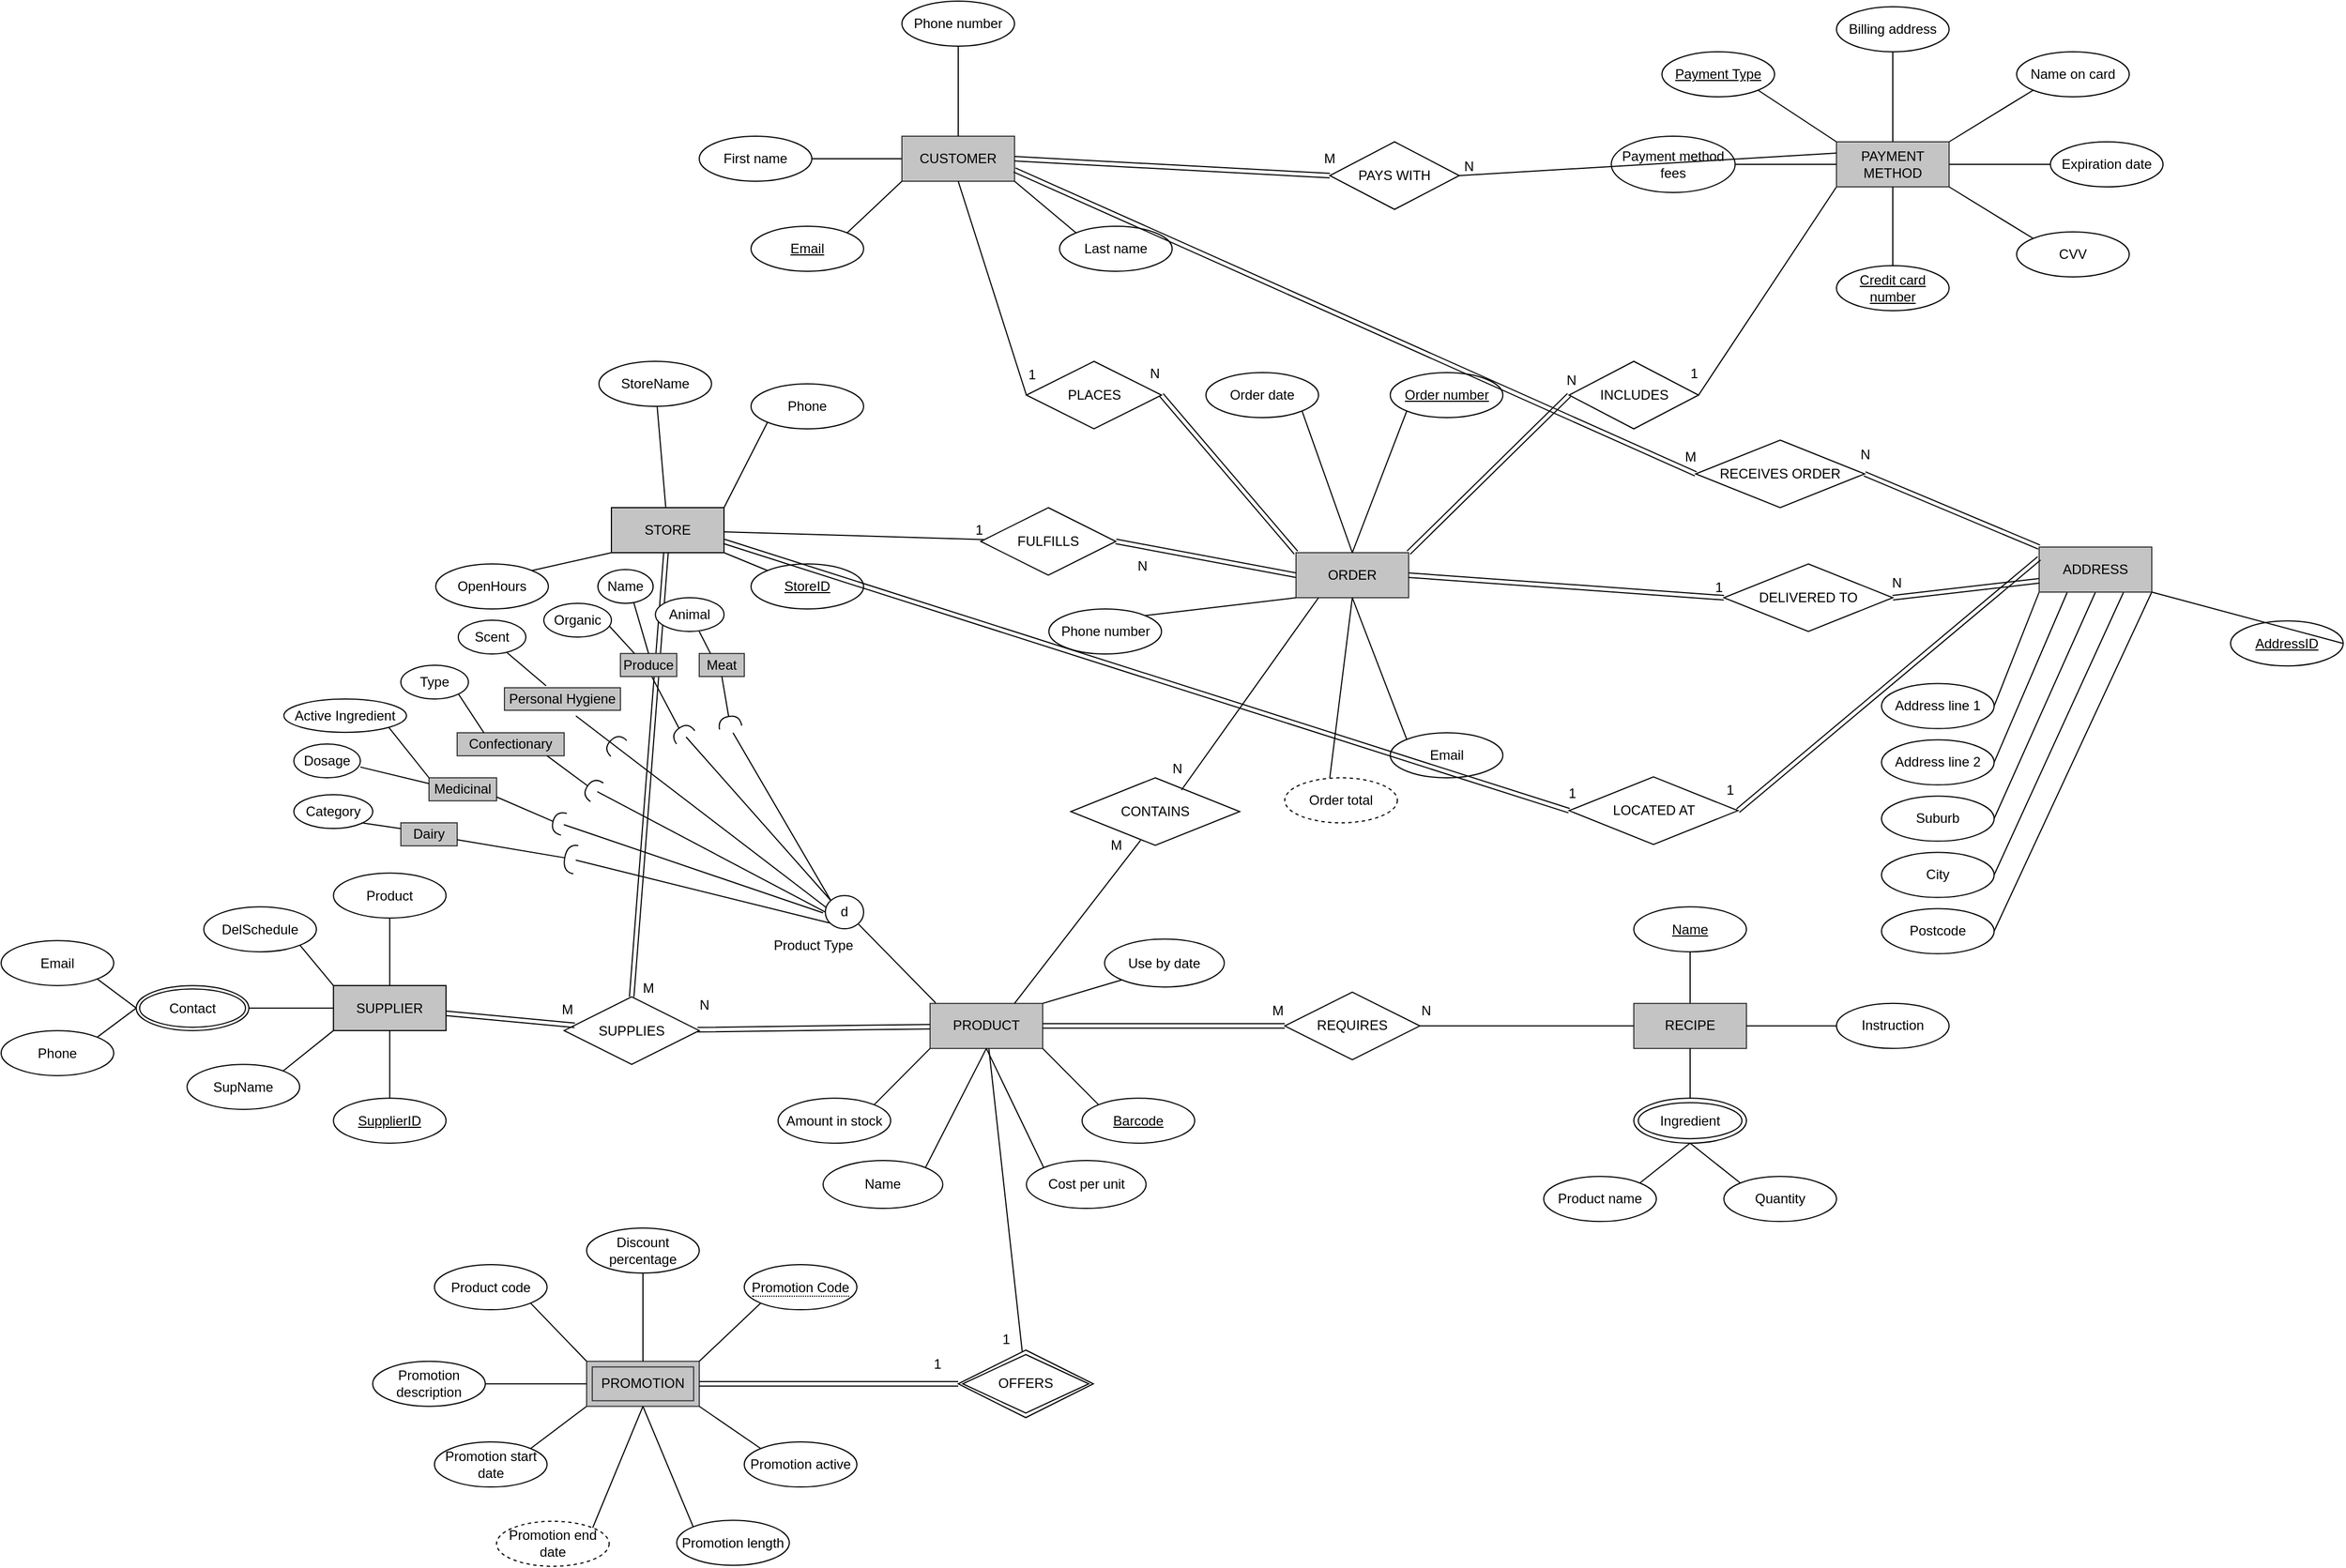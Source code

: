 <mxfile version="21.1.2" type="github">
  <diagram name="Page-1" id="e56a1550-8fbb-45ad-956c-1786394a9013">
    <mxGraphModel dx="2835" dy="947" grid="1" gridSize="10" guides="1" tooltips="1" connect="1" arrows="1" fold="1" page="1" pageScale="1" pageWidth="1100" pageHeight="850" background="none" math="0" shadow="0">
      <root>
        <mxCell id="0" />
        <mxCell id="1" parent="0" />
        <mxCell id="y9HhmYNWer4QtPoeqVv9-40" value="" style="shape=requiredInterface;html=1;verticalLabelPosition=bottom;sketch=0;rotation=-170;" parent="1" vertex="1">
          <mxGeometry x="-49.53" y="899.18" width="10" height="25.43" as="geometry" />
        </mxCell>
        <mxCell id="4mAQNpWLt4tQU0ZCI15O-1" style="edgeStyle=orthogonalEdgeStyle;rounded=0;orthogonalLoop=1;jettySize=auto;html=1;exitX=0.5;exitY=1;exitDx=0;exitDy=0;" parent="1" source="4mAQNpWLt4tQU0ZCI15O-2" edge="1">
          <mxGeometry relative="1" as="geometry">
            <mxPoint x="280" y="290" as="targetPoint" />
          </mxGeometry>
        </mxCell>
        <mxCell id="4mAQNpWLt4tQU0ZCI15O-2" value="CUSTOMER" style="whiteSpace=wrap;html=1;align=center;fillColor=#C4C4C4;strokeColor=#36393d;" parent="1" vertex="1">
          <mxGeometry x="250" y="270" width="100" height="40" as="geometry" />
        </mxCell>
        <mxCell id="4mAQNpWLt4tQU0ZCI15O-3" value="Email" style="ellipse;whiteSpace=wrap;html=1;align=center;fontStyle=4;" parent="1" vertex="1">
          <mxGeometry x="116" y="350" width="100" height="40" as="geometry" />
        </mxCell>
        <mxCell id="4mAQNpWLt4tQU0ZCI15O-4" value="First name" style="ellipse;whiteSpace=wrap;html=1;align=center;" parent="1" vertex="1">
          <mxGeometry x="70" y="270" width="100" height="40" as="geometry" />
        </mxCell>
        <mxCell id="4mAQNpWLt4tQU0ZCI15O-5" value="Last name" style="ellipse;whiteSpace=wrap;html=1;align=center;" parent="1" vertex="1">
          <mxGeometry x="390" y="350" width="100" height="40" as="geometry" />
        </mxCell>
        <mxCell id="4mAQNpWLt4tQU0ZCI15O-6" value="Phone number" style="ellipse;whiteSpace=wrap;html=1;align=center;fontStyle=0;" parent="1" vertex="1">
          <mxGeometry x="250" y="150" width="100" height="40" as="geometry" />
        </mxCell>
        <mxCell id="4mAQNpWLt4tQU0ZCI15O-9" value="" style="endArrow=none;html=1;rounded=0;exitX=0;exitY=1;exitDx=0;exitDy=0;entryX=1;entryY=0;entryDx=0;entryDy=0;" parent="1" source="4mAQNpWLt4tQU0ZCI15O-2" target="4mAQNpWLt4tQU0ZCI15O-3" edge="1">
          <mxGeometry relative="1" as="geometry">
            <mxPoint x="300" y="269.5" as="sourcePoint" />
            <mxPoint x="260" y="370" as="targetPoint" />
          </mxGeometry>
        </mxCell>
        <mxCell id="4mAQNpWLt4tQU0ZCI15O-10" value="" style="endArrow=none;html=1;rounded=0;exitX=0.5;exitY=1;exitDx=0;exitDy=0;entryX=0.5;entryY=0;entryDx=0;entryDy=0;" parent="1" source="4mAQNpWLt4tQU0ZCI15O-6" target="4mAQNpWLt4tQU0ZCI15O-2" edge="1">
          <mxGeometry relative="1" as="geometry">
            <mxPoint x="110" y="269.5" as="sourcePoint" />
            <mxPoint x="270" y="269.5" as="targetPoint" />
          </mxGeometry>
        </mxCell>
        <mxCell id="4mAQNpWLt4tQU0ZCI15O-11" value="" style="endArrow=none;html=1;rounded=0;entryX=0;entryY=0.5;entryDx=0;entryDy=0;exitX=1;exitY=0.5;exitDx=0;exitDy=0;" parent="1" source="4mAQNpWLt4tQU0ZCI15O-4" target="4mAQNpWLt4tQU0ZCI15O-2" edge="1">
          <mxGeometry relative="1" as="geometry">
            <mxPoint x="240" y="370" as="sourcePoint" />
            <mxPoint x="250" y="279.5" as="targetPoint" />
          </mxGeometry>
        </mxCell>
        <mxCell id="4mAQNpWLt4tQU0ZCI15O-12" value="" style="endArrow=none;html=1;rounded=0;exitX=0;exitY=0;exitDx=0;exitDy=0;entryX=1;entryY=1;entryDx=0;entryDy=0;" parent="1" source="4mAQNpWLt4tQU0ZCI15O-5" target="4mAQNpWLt4tQU0ZCI15O-2" edge="1">
          <mxGeometry relative="1" as="geometry">
            <mxPoint x="100" y="370" as="sourcePoint" />
            <mxPoint x="260" y="370" as="targetPoint" />
          </mxGeometry>
        </mxCell>
        <mxCell id="4mAQNpWLt4tQU0ZCI15O-13" value="ORDER" style="whiteSpace=wrap;html=1;align=center;fillColor=#C4C4C4;strokeColor=#36393d;" parent="1" vertex="1">
          <mxGeometry x="600" y="640" width="100" height="40" as="geometry" />
        </mxCell>
        <mxCell id="4mAQNpWLt4tQU0ZCI15O-14" value="PLACES" style="shape=rhombus;perimeter=rhombusPerimeter;whiteSpace=wrap;html=1;align=center;" parent="1" vertex="1">
          <mxGeometry x="360.55" y="470" width="120" height="60" as="geometry" />
        </mxCell>
        <mxCell id="4mAQNpWLt4tQU0ZCI15O-18" value="&lt;u&gt;Order number&lt;/u&gt;" style="ellipse;whiteSpace=wrap;html=1;align=center;" parent="1" vertex="1">
          <mxGeometry x="683.7" y="480" width="100" height="40" as="geometry" />
        </mxCell>
        <mxCell id="4mAQNpWLt4tQU0ZCI15O-19" value="&lt;span&gt;Email&lt;/span&gt;" style="ellipse;whiteSpace=wrap;html=1;align=center;fontStyle=0" parent="1" vertex="1">
          <mxGeometry x="683.7" y="800" width="100" height="40" as="geometry" />
        </mxCell>
        <mxCell id="4mAQNpWLt4tQU0ZCI15O-20" value="Phone number" style="ellipse;whiteSpace=wrap;html=1;align=center;fontStyle=0;" parent="1" vertex="1">
          <mxGeometry x="380.55" y="690" width="100" height="40" as="geometry" />
        </mxCell>
        <mxCell id="4mAQNpWLt4tQU0ZCI15O-22" value="" style="endArrow=none;html=1;rounded=0;entryX=0;entryY=1;entryDx=0;entryDy=0;exitX=0.5;exitY=0;exitDx=0;exitDy=0;" parent="1" source="4mAQNpWLt4tQU0ZCI15O-13" target="4mAQNpWLt4tQU0ZCI15O-18" edge="1">
          <mxGeometry relative="1" as="geometry">
            <mxPoint x="570" y="500" as="sourcePoint" />
            <mxPoint x="740" y="499.5" as="targetPoint" />
          </mxGeometry>
        </mxCell>
        <mxCell id="4mAQNpWLt4tQU0ZCI15O-23" value="" style="endArrow=none;html=1;rounded=0;entryX=0;entryY=0;entryDx=0;entryDy=0;exitX=0.5;exitY=1;exitDx=0;exitDy=0;" parent="1" source="4mAQNpWLt4tQU0ZCI15O-13" target="4mAQNpWLt4tQU0ZCI15O-19" edge="1">
          <mxGeometry relative="1" as="geometry">
            <mxPoint x="620" y="499.5" as="sourcePoint" />
            <mxPoint x="780" y="499.5" as="targetPoint" />
          </mxGeometry>
        </mxCell>
        <mxCell id="4mAQNpWLt4tQU0ZCI15O-24" value="" style="endArrow=none;html=1;rounded=0;entryX=1;entryY=0;entryDx=0;entryDy=0;exitX=0;exitY=1;exitDx=0;exitDy=0;" parent="1" source="4mAQNpWLt4tQU0ZCI15O-13" target="4mAQNpWLt4tQU0ZCI15O-20" edge="1">
          <mxGeometry relative="1" as="geometry">
            <mxPoint x="760" y="640" as="sourcePoint" />
            <mxPoint x="790" y="519" as="targetPoint" />
          </mxGeometry>
        </mxCell>
        <mxCell id="4mAQNpWLt4tQU0ZCI15O-48" value="" style="endArrow=none;html=1;rounded=0;exitX=1;exitY=1;exitDx=0;exitDy=0;entryX=0.5;entryY=0;entryDx=0;entryDy=0;" parent="1" source="4mAQNpWLt4tQU0ZCI15O-77" target="4mAQNpWLt4tQU0ZCI15O-13" edge="1">
          <mxGeometry relative="1" as="geometry">
            <mxPoint x="232" y="399" as="sourcePoint" />
            <mxPoint x="290" y="370" as="targetPoint" />
          </mxGeometry>
        </mxCell>
        <mxCell id="4mAQNpWLt4tQU0ZCI15O-76" value="" style="endArrow=none;html=1;rounded=0;exitX=0.5;exitY=1;exitDx=0;exitDy=0;entryX=0.4;entryY=0;entryDx=0;entryDy=0;entryPerimeter=0;" parent="1" source="4mAQNpWLt4tQU0ZCI15O-13" target="4mAQNpWLt4tQU0ZCI15O-124" edge="1">
          <mxGeometry relative="1" as="geometry">
            <mxPoint x="563" y="540" as="sourcePoint" />
            <mxPoint x="630" y="830" as="targetPoint" />
          </mxGeometry>
        </mxCell>
        <mxCell id="4mAQNpWLt4tQU0ZCI15O-77" value="Order date" style="ellipse;whiteSpace=wrap;html=1;align=center;fontStyle=0;" parent="1" vertex="1">
          <mxGeometry x="520" y="480" width="100" height="40" as="geometry" />
        </mxCell>
        <mxCell id="4mAQNpWLt4tQU0ZCI15O-102" value="Address line 1" style="ellipse;whiteSpace=wrap;html=1;align=center;" parent="1" vertex="1">
          <mxGeometry x="1120" y="756.26" width="100" height="40" as="geometry" />
        </mxCell>
        <mxCell id="4mAQNpWLt4tQU0ZCI15O-103" value="Address line 2" style="ellipse;whiteSpace=wrap;html=1;align=center;" parent="1" vertex="1">
          <mxGeometry x="1120" y="806.26" width="100" height="40" as="geometry" />
        </mxCell>
        <mxCell id="4mAQNpWLt4tQU0ZCI15O-104" value="Suburb" style="ellipse;whiteSpace=wrap;html=1;align=center;" parent="1" vertex="1">
          <mxGeometry x="1120" y="856.26" width="100" height="40" as="geometry" />
        </mxCell>
        <mxCell id="4mAQNpWLt4tQU0ZCI15O-105" value="City" style="ellipse;whiteSpace=wrap;html=1;align=center;" parent="1" vertex="1">
          <mxGeometry x="1120" y="906.26" width="100" height="40" as="geometry" />
        </mxCell>
        <mxCell id="4mAQNpWLt4tQU0ZCI15O-106" value="Postcode" style="ellipse;whiteSpace=wrap;html=1;align=center;" parent="1" vertex="1">
          <mxGeometry x="1120" y="956.26" width="100" height="40" as="geometry" />
        </mxCell>
        <mxCell id="4mAQNpWLt4tQU0ZCI15O-107" value="" style="endArrow=none;html=1;rounded=0;exitX=1;exitY=0.5;exitDx=0;exitDy=0;entryX=0;entryY=1;entryDx=0;entryDy=0;" parent="1" source="4mAQNpWLt4tQU0ZCI15O-102" target="lCz2tFZUgEaHDEE969v2-13" edge="1">
          <mxGeometry relative="1" as="geometry">
            <mxPoint x="1200" y="851.26" as="sourcePoint" />
            <mxPoint x="1270" y="680.43" as="targetPoint" />
          </mxGeometry>
        </mxCell>
        <mxCell id="4mAQNpWLt4tQU0ZCI15O-108" value="" style="endArrow=none;html=1;rounded=0;exitX=1;exitY=0.5;exitDx=0;exitDy=0;entryX=0.25;entryY=1;entryDx=0;entryDy=0;" parent="1" source="4mAQNpWLt4tQU0ZCI15O-103" target="lCz2tFZUgEaHDEE969v2-13" edge="1">
          <mxGeometry relative="1" as="geometry">
            <mxPoint x="1190" y="856.26" as="sourcePoint" />
            <mxPoint x="1336.0" y="876.26" as="targetPoint" />
          </mxGeometry>
        </mxCell>
        <mxCell id="4mAQNpWLt4tQU0ZCI15O-109" value="" style="endArrow=none;html=1;rounded=0;exitX=1;exitY=0.5;exitDx=0;exitDy=0;entryX=0.5;entryY=1;entryDx=0;entryDy=0;" parent="1" source="4mAQNpWLt4tQU0ZCI15O-104" target="lCz2tFZUgEaHDEE969v2-13" edge="1">
          <mxGeometry relative="1" as="geometry">
            <mxPoint x="1200" y="866.26" as="sourcePoint" />
            <mxPoint x="1336.0" y="876.26" as="targetPoint" />
          </mxGeometry>
        </mxCell>
        <mxCell id="4mAQNpWLt4tQU0ZCI15O-110" value="" style="endArrow=none;html=1;rounded=0;exitX=1;exitY=0.5;exitDx=0;exitDy=0;entryX=0.75;entryY=1;entryDx=0;entryDy=0;" parent="1" source="4mAQNpWLt4tQU0ZCI15O-105" target="lCz2tFZUgEaHDEE969v2-13" edge="1">
          <mxGeometry relative="1" as="geometry">
            <mxPoint x="1210" y="876.26" as="sourcePoint" />
            <mxPoint x="1336.0" y="876.26" as="targetPoint" />
          </mxGeometry>
        </mxCell>
        <mxCell id="4mAQNpWLt4tQU0ZCI15O-111" value="" style="endArrow=none;html=1;rounded=0;exitX=1;exitY=0.5;exitDx=0;exitDy=0;entryX=1;entryY=1;entryDx=0;entryDy=0;" parent="1" source="4mAQNpWLt4tQU0ZCI15O-106" target="lCz2tFZUgEaHDEE969v2-13" edge="1">
          <mxGeometry relative="1" as="geometry">
            <mxPoint x="1300" y="1155.83" as="sourcePoint" />
            <mxPoint x="1416.0" y="1145.83" as="targetPoint" />
          </mxGeometry>
        </mxCell>
        <mxCell id="4mAQNpWLt4tQU0ZCI15O-116" value="INCLUDES" style="shape=rhombus;perimeter=rhombusPerimeter;whiteSpace=wrap;html=1;align=center;" parent="1" vertex="1">
          <mxGeometry x="842.5" y="470" width="115" height="60" as="geometry" />
        </mxCell>
        <mxCell id="4mAQNpWLt4tQU0ZCI15O-118" value="" style="endArrow=none;html=1;rounded=0;entryX=0;entryY=1;entryDx=0;entryDy=0;exitX=1;exitY=0.5;exitDx=0;exitDy=0;" parent="1" source="4mAQNpWLt4tQU0ZCI15O-116" target="4mAQNpWLt4tQU0ZCI15O-125" edge="1">
          <mxGeometry relative="1" as="geometry">
            <mxPoint x="830" y="320" as="sourcePoint" />
            <mxPoint x="1130" y="340" as="targetPoint" />
          </mxGeometry>
        </mxCell>
        <mxCell id="4mAQNpWLt4tQU0ZCI15O-119" value="1" style="resizable=0;html=1;whiteSpace=wrap;align=right;verticalAlign=bottom;" parent="4mAQNpWLt4tQU0ZCI15O-118" connectable="0" vertex="1">
          <mxGeometry x="1" relative="1" as="geometry">
            <mxPoint x="-122" y="175" as="offset" />
          </mxGeometry>
        </mxCell>
        <mxCell id="4mAQNpWLt4tQU0ZCI15O-120" value="" style="endArrow=none;html=1;rounded=0;exitX=0.5;exitY=1;exitDx=0;exitDy=0;entryX=0;entryY=0.5;entryDx=0;entryDy=0;" parent="1" source="4mAQNpWLt4tQU0ZCI15O-2" target="4mAQNpWLt4tQU0ZCI15O-14" edge="1">
          <mxGeometry relative="1" as="geometry">
            <mxPoint x="500" y="610" as="sourcePoint" />
            <mxPoint x="660" y="610" as="targetPoint" />
          </mxGeometry>
        </mxCell>
        <mxCell id="4mAQNpWLt4tQU0ZCI15O-121" value="1" style="resizable=0;html=1;whiteSpace=wrap;align=right;verticalAlign=bottom;" parent="4mAQNpWLt4tQU0ZCI15O-120" connectable="0" vertex="1">
          <mxGeometry x="1" relative="1" as="geometry">
            <mxPoint x="10" y="-10" as="offset" />
          </mxGeometry>
        </mxCell>
        <mxCell id="4mAQNpWLt4tQU0ZCI15O-124" value="Order total" style="ellipse;whiteSpace=wrap;html=1;align=center;dashed=1;" parent="1" vertex="1">
          <mxGeometry x="590" y="840" width="100" height="40" as="geometry" />
        </mxCell>
        <mxCell id="4mAQNpWLt4tQU0ZCI15O-125" value="PAYMENT METHOD" style="whiteSpace=wrap;html=1;align=center;fillColor=#C4C4C4;strokeColor=#36393d;" parent="1" vertex="1">
          <mxGeometry x="1080" y="275" width="100" height="40" as="geometry" />
        </mxCell>
        <mxCell id="4mAQNpWLt4tQU0ZCI15O-126" value="&lt;u&gt;Payment Type&lt;/u&gt;" style="ellipse;whiteSpace=wrap;html=1;align=center;" parent="1" vertex="1">
          <mxGeometry x="925" y="195" width="100" height="40" as="geometry" />
        </mxCell>
        <mxCell id="4mAQNpWLt4tQU0ZCI15O-127" value="&lt;span&gt;Billing address&lt;/span&gt;" style="ellipse;whiteSpace=wrap;html=1;align=center;fontStyle=0" parent="1" vertex="1">
          <mxGeometry x="1080" y="155" width="100" height="40" as="geometry" />
        </mxCell>
        <mxCell id="4mAQNpWLt4tQU0ZCI15O-128" value="Name on card" style="ellipse;whiteSpace=wrap;html=1;align=center;fontStyle=0;" parent="1" vertex="1">
          <mxGeometry x="1240" y="195" width="100" height="40" as="geometry" />
        </mxCell>
        <mxCell id="4mAQNpWLt4tQU0ZCI15O-129" value="Expiration date" style="ellipse;whiteSpace=wrap;html=1;align=center;fontStyle=0;" parent="1" vertex="1">
          <mxGeometry x="1270" y="275" width="100" height="40" as="geometry" />
        </mxCell>
        <mxCell id="4mAQNpWLt4tQU0ZCI15O-130" value="" style="endArrow=none;html=1;rounded=0;entryX=1;entryY=1;entryDx=0;entryDy=0;exitX=0;exitY=0;exitDx=0;exitDy=0;" parent="1" source="4mAQNpWLt4tQU0ZCI15O-125" target="4mAQNpWLt4tQU0ZCI15O-126" edge="1">
          <mxGeometry relative="1" as="geometry">
            <mxPoint x="1260" y="125" as="sourcePoint" />
            <mxPoint x="1430" y="124.5" as="targetPoint" />
          </mxGeometry>
        </mxCell>
        <mxCell id="4mAQNpWLt4tQU0ZCI15O-131" value="" style="endArrow=none;html=1;rounded=0;entryX=0.5;entryY=1;entryDx=0;entryDy=0;exitX=0.5;exitY=0;exitDx=0;exitDy=0;" parent="1" source="4mAQNpWLt4tQU0ZCI15O-125" target="4mAQNpWLt4tQU0ZCI15O-127" edge="1">
          <mxGeometry relative="1" as="geometry">
            <mxPoint x="1310" y="124.5" as="sourcePoint" />
            <mxPoint x="1470" y="124.5" as="targetPoint" />
          </mxGeometry>
        </mxCell>
        <mxCell id="4mAQNpWLt4tQU0ZCI15O-132" value="" style="endArrow=none;html=1;rounded=0;entryX=0;entryY=1;entryDx=0;entryDy=0;exitX=1;exitY=0;exitDx=0;exitDy=0;" parent="1" source="4mAQNpWLt4tQU0ZCI15O-125" target="4mAQNpWLt4tQU0ZCI15O-128" edge="1">
          <mxGeometry relative="1" as="geometry">
            <mxPoint x="1170" y="235" as="sourcePoint" />
            <mxPoint x="1480" y="144" as="targetPoint" />
          </mxGeometry>
        </mxCell>
        <mxCell id="4mAQNpWLt4tQU0ZCI15O-133" value="" style="endArrow=none;html=1;rounded=0;entryX=0;entryY=0.5;entryDx=0;entryDy=0;exitX=1;exitY=0.5;exitDx=0;exitDy=0;" parent="1" source="4mAQNpWLt4tQU0ZCI15O-125" target="4mAQNpWLt4tQU0ZCI15O-129" edge="1">
          <mxGeometry relative="1" as="geometry">
            <mxPoint x="1280" y="165" as="sourcePoint" />
            <mxPoint x="1440" y="165" as="targetPoint" />
          </mxGeometry>
        </mxCell>
        <mxCell id="4mAQNpWLt4tQU0ZCI15O-134" value="" style="endArrow=none;html=1;rounded=0;exitX=1;exitY=0.5;exitDx=0;exitDy=0;entryX=0;entryY=0.5;entryDx=0;entryDy=0;" parent="1" source="4mAQNpWLt4tQU0ZCI15O-137" target="4mAQNpWLt4tQU0ZCI15O-125" edge="1">
          <mxGeometry relative="1" as="geometry">
            <mxPoint x="922" y="24" as="sourcePoint" />
            <mxPoint x="980" y="-5" as="targetPoint" />
          </mxGeometry>
        </mxCell>
        <mxCell id="4mAQNpWLt4tQU0ZCI15O-135" value="&lt;u&gt;Credit card number&lt;/u&gt;" style="ellipse;whiteSpace=wrap;html=1;align=center;fontStyle=0;" parent="1" vertex="1">
          <mxGeometry x="1080" y="385" width="100" height="40" as="geometry" />
        </mxCell>
        <mxCell id="4mAQNpWLt4tQU0ZCI15O-136" value="" style="endArrow=none;html=1;rounded=0;entryX=0.5;entryY=0;entryDx=0;entryDy=0;exitX=0.5;exitY=1;exitDx=0;exitDy=0;" parent="1" source="4mAQNpWLt4tQU0ZCI15O-125" target="4mAQNpWLt4tQU0ZCI15O-135" edge="1">
          <mxGeometry relative="1" as="geometry">
            <mxPoint x="1253" y="165" as="sourcePoint" />
            <mxPoint x="1330" y="217" as="targetPoint" />
          </mxGeometry>
        </mxCell>
        <mxCell id="4mAQNpWLt4tQU0ZCI15O-137" value="Payment method fees" style="ellipse;whiteSpace=wrap;html=1;align=center;fontStyle=0;" parent="1" vertex="1">
          <mxGeometry x="880" y="270" width="110" height="50" as="geometry" />
        </mxCell>
        <mxCell id="4mAQNpWLt4tQU0ZCI15O-138" value="CVV" style="ellipse;whiteSpace=wrap;html=1;align=center;fontStyle=0;" parent="1" vertex="1">
          <mxGeometry x="1240" y="355" width="100" height="40" as="geometry" />
        </mxCell>
        <mxCell id="4mAQNpWLt4tQU0ZCI15O-139" value="" style="endArrow=none;html=1;rounded=0;entryX=0;entryY=0;entryDx=0;entryDy=0;exitX=1;exitY=1;exitDx=0;exitDy=0;" parent="1" source="4mAQNpWLt4tQU0ZCI15O-125" target="4mAQNpWLt4tQU0ZCI15O-138" edge="1">
          <mxGeometry relative="1" as="geometry">
            <mxPoint x="1270" y="165" as="sourcePoint" />
            <mxPoint x="1220" y="245" as="targetPoint" />
          </mxGeometry>
        </mxCell>
        <mxCell id="4mAQNpWLt4tQU0ZCI15O-153" value="STORE" style="whiteSpace=wrap;html=1;align=center;fillColor=#c4c4c4;" parent="1" vertex="1">
          <mxGeometry x="-8" y="600" width="100" height="40" as="geometry" />
        </mxCell>
        <mxCell id="4mAQNpWLt4tQU0ZCI15O-154" value="&lt;u&gt;StoreID&lt;/u&gt;" style="ellipse;whiteSpace=wrap;html=1;align=center;" parent="1" vertex="1">
          <mxGeometry x="116" y="650" width="100" height="40" as="geometry" />
        </mxCell>
        <mxCell id="4mAQNpWLt4tQU0ZCI15O-155" value="Phone" style="ellipse;whiteSpace=wrap;html=1;align=center;" parent="1" vertex="1">
          <mxGeometry x="116" y="490" width="100" height="40" as="geometry" />
        </mxCell>
        <mxCell id="4mAQNpWLt4tQU0ZCI15O-156" value="StoreName" style="ellipse;whiteSpace=wrap;html=1;align=center;" parent="1" vertex="1">
          <mxGeometry x="-19.07" y="470" width="100" height="40" as="geometry" />
        </mxCell>
        <mxCell id="4mAQNpWLt4tQU0ZCI15O-158" value="" style="endArrow=none;html=1;rounded=0;entryX=0;entryY=1;entryDx=0;entryDy=0;exitX=1;exitY=0;exitDx=0;exitDy=0;" parent="1" source="4mAQNpWLt4tQU0ZCI15O-153" target="4mAQNpWLt4tQU0ZCI15O-155" edge="1">
          <mxGeometry relative="1" as="geometry">
            <mxPoint x="170.93" y="480" as="sourcePoint" />
            <mxPoint x="150.93" y="630" as="targetPoint" />
          </mxGeometry>
        </mxCell>
        <mxCell id="4mAQNpWLt4tQU0ZCI15O-159" value="" style="endArrow=none;html=1;rounded=0;" parent="1" source="4mAQNpWLt4tQU0ZCI15O-153" target="4mAQNpWLt4tQU0ZCI15O-156" edge="1">
          <mxGeometry relative="1" as="geometry">
            <mxPoint x="70.93" y="610" as="sourcePoint" />
            <mxPoint x="134.93" y="567" as="targetPoint" />
          </mxGeometry>
        </mxCell>
        <mxCell id="4mAQNpWLt4tQU0ZCI15O-160" value="" style="endArrow=none;html=1;rounded=0;exitX=0;exitY=0;exitDx=0;exitDy=0;entryX=1;entryY=1;entryDx=0;entryDy=0;" parent="1" source="4mAQNpWLt4tQU0ZCI15O-154" target="4mAQNpWLt4tQU0ZCI15O-153" edge="1">
          <mxGeometry relative="1" as="geometry">
            <mxPoint x="30.93" y="730" as="sourcePoint" />
            <mxPoint x="144.93" y="577" as="targetPoint" />
          </mxGeometry>
        </mxCell>
        <mxCell id="4mAQNpWLt4tQU0ZCI15O-163" value="" style="endArrow=none;html=1;rounded=0;exitX=0;exitY=1;exitDx=0;exitDy=0;entryX=1;entryY=0;entryDx=0;entryDy=0;" parent="1" source="4mAQNpWLt4tQU0ZCI15O-153" target="4mAQNpWLt4tQU0ZCI15O-164" edge="1">
          <mxGeometry relative="1" as="geometry">
            <mxPoint x="79.93" y="600" as="sourcePoint" />
            <mxPoint x="166.091" y="564.346" as="targetPoint" />
          </mxGeometry>
        </mxCell>
        <mxCell id="4mAQNpWLt4tQU0ZCI15O-164" value="OpenHours" style="ellipse;whiteSpace=wrap;html=1;align=center;" parent="1" vertex="1">
          <mxGeometry x="-164" y="650" width="100" height="40" as="geometry" />
        </mxCell>
        <mxCell id="4mAQNpWLt4tQU0ZCI15O-167" value="FULFILLS" style="shape=rhombus;perimeter=rhombusPerimeter;whiteSpace=wrap;html=1;align=center;" parent="1" vertex="1">
          <mxGeometry x="320" y="600" width="120" height="60" as="geometry" />
        </mxCell>
        <mxCell id="4mAQNpWLt4tQU0ZCI15O-172" value="SUPPLIER" style="whiteSpace=wrap;html=1;align=center;fillColor=#c4c4c4;" parent="1" vertex="1">
          <mxGeometry x="-254.86" y="1024.57" width="100" height="40" as="geometry" />
        </mxCell>
        <mxCell id="4mAQNpWLt4tQU0ZCI15O-173" value="&lt;u&gt;SupplierID&lt;/u&gt;" style="ellipse;whiteSpace=wrap;html=1;align=center;" parent="1" vertex="1">
          <mxGeometry x="-254.86" y="1124.57" width="100" height="40" as="geometry" />
        </mxCell>
        <mxCell id="4mAQNpWLt4tQU0ZCI15O-174" value="DelSchedule" style="ellipse;whiteSpace=wrap;html=1;align=center;" parent="1" vertex="1">
          <mxGeometry x="-370" y="954.57" width="100" height="40" as="geometry" />
        </mxCell>
        <mxCell id="4mAQNpWLt4tQU0ZCI15O-176" value="Email" style="ellipse;whiteSpace=wrap;html=1;align=center;" parent="1" vertex="1">
          <mxGeometry x="-550" y="984.57" width="100" height="40" as="geometry" />
        </mxCell>
        <mxCell id="4mAQNpWLt4tQU0ZCI15O-177" value="Phone" style="ellipse;whiteSpace=wrap;html=1;align=center;" parent="1" vertex="1">
          <mxGeometry x="-550" y="1064.57" width="100" height="40" as="geometry" />
        </mxCell>
        <mxCell id="4mAQNpWLt4tQU0ZCI15O-178" value="" style="endArrow=none;html=1;rounded=0;entryX=0;entryY=0.5;entryDx=0;entryDy=0;exitX=1;exitY=1;exitDx=0;exitDy=0;" parent="1" source="4mAQNpWLt4tQU0ZCI15O-176" target="4mAQNpWLt4tQU0ZCI15O-193" edge="1">
          <mxGeometry relative="1" as="geometry">
            <mxPoint x="-460" y="1014.57" as="sourcePoint" />
            <mxPoint x="-124.86" y="954.57" as="targetPoint" />
          </mxGeometry>
        </mxCell>
        <mxCell id="4mAQNpWLt4tQU0ZCI15O-179" value="" style="endArrow=none;html=1;rounded=0;entryX=0;entryY=0.5;entryDx=0;entryDy=0;exitX=1;exitY=0;exitDx=0;exitDy=0;" parent="1" source="4mAQNpWLt4tQU0ZCI15O-177" target="4mAQNpWLt4tQU0ZCI15O-193" edge="1">
          <mxGeometry relative="1" as="geometry">
            <mxPoint x="-114.86" y="834.57" as="sourcePoint" />
            <mxPoint x="-124.86" y="954.57" as="targetPoint" />
          </mxGeometry>
        </mxCell>
        <mxCell id="4mAQNpWLt4tQU0ZCI15O-180" value="" style="endArrow=none;html=1;rounded=0;" parent="1" source="4mAQNpWLt4tQU0ZCI15O-173" target="4mAQNpWLt4tQU0ZCI15O-172" edge="1">
          <mxGeometry relative="1" as="geometry">
            <mxPoint x="-404.86" y="1024.57" as="sourcePoint" />
            <mxPoint x="-244.86" y="1024.57" as="targetPoint" />
          </mxGeometry>
        </mxCell>
        <mxCell id="4mAQNpWLt4tQU0ZCI15O-181" value="" style="endArrow=none;html=1;rounded=0;exitX=1;exitY=1;exitDx=0;exitDy=0;entryX=0;entryY=0;entryDx=0;entryDy=0;" parent="1" source="4mAQNpWLt4tQU0ZCI15O-174" target="4mAQNpWLt4tQU0ZCI15O-172" edge="1">
          <mxGeometry relative="1" as="geometry">
            <mxPoint x="-404.86" y="1024.57" as="sourcePoint" />
            <mxPoint x="-244.86" y="1024.57" as="targetPoint" />
          </mxGeometry>
        </mxCell>
        <mxCell id="4mAQNpWLt4tQU0ZCI15O-182" value="" style="endArrow=none;html=1;rounded=0;exitX=1;exitY=0.5;exitDx=0;exitDy=0;entryX=0;entryY=0.5;entryDx=0;entryDy=0;" parent="1" source="4mAQNpWLt4tQU0ZCI15O-193" target="4mAQNpWLt4tQU0ZCI15O-172" edge="1">
          <mxGeometry relative="1" as="geometry">
            <mxPoint x="-124.86" y="994.57" as="sourcePoint" />
            <mxPoint x="-164.86" y="964.57" as="targetPoint" />
          </mxGeometry>
        </mxCell>
        <mxCell id="4mAQNpWLt4tQU0ZCI15O-183" value="SupName" style="ellipse;whiteSpace=wrap;html=1;align=center;" parent="1" vertex="1">
          <mxGeometry x="-384.86" y="1094.57" width="100" height="40" as="geometry" />
        </mxCell>
        <mxCell id="4mAQNpWLt4tQU0ZCI15O-184" value="" style="endArrow=none;html=1;rounded=0;exitX=0;exitY=1;exitDx=0;exitDy=0;entryX=1;entryY=0;entryDx=0;entryDy=0;" parent="1" source="4mAQNpWLt4tQU0ZCI15O-172" target="4mAQNpWLt4tQU0ZCI15O-183" edge="1">
          <mxGeometry relative="1" as="geometry">
            <mxPoint x="5.14" y="984.57" as="sourcePoint" />
            <mxPoint x="165.14" y="984.57" as="targetPoint" />
          </mxGeometry>
        </mxCell>
        <mxCell id="4mAQNpWLt4tQU0ZCI15O-185" value="Product" style="ellipse;whiteSpace=wrap;html=1;align=center;" parent="1" vertex="1">
          <mxGeometry x="-254.86" y="924.57" width="100" height="40" as="geometry" />
        </mxCell>
        <mxCell id="4mAQNpWLt4tQU0ZCI15O-186" value="" style="endArrow=none;html=1;rounded=0;" parent="1" source="4mAQNpWLt4tQU0ZCI15O-172" target="4mAQNpWLt4tQU0ZCI15O-185" edge="1">
          <mxGeometry relative="1" as="geometry">
            <mxPoint x="-221.527" y="1034.57" as="sourcePoint" />
            <mxPoint x="-331.331" y="952.217" as="targetPoint" />
          </mxGeometry>
        </mxCell>
        <mxCell id="4mAQNpWLt4tQU0ZCI15O-193" value="Contact" style="ellipse;shape=doubleEllipse;margin=3;whiteSpace=wrap;html=1;align=center;" parent="1" vertex="1">
          <mxGeometry x="-430" y="1024.57" width="100" height="40" as="geometry" />
        </mxCell>
        <mxCell id="4mAQNpWLt4tQU0ZCI15O-207" value="" style="shape=link;html=1;rounded=0;entryX=0;entryY=0;entryDx=0;entryDy=0;exitX=1;exitY=0.5;exitDx=0;exitDy=0;" parent="1" source="4mAQNpWLt4tQU0ZCI15O-14" target="4mAQNpWLt4tQU0ZCI15O-13" edge="1">
          <mxGeometry relative="1" as="geometry">
            <mxPoint x="507.5" y="517.5" as="sourcePoint" />
            <mxPoint x="652.5" y="602.5" as="targetPoint" />
          </mxGeometry>
        </mxCell>
        <mxCell id="4mAQNpWLt4tQU0ZCI15O-208" value="N" style="resizable=0;html=1;whiteSpace=wrap;align=right;verticalAlign=bottom;" parent="4mAQNpWLt4tQU0ZCI15O-207" connectable="0" vertex="1">
          <mxGeometry x="1" relative="1" as="geometry">
            <mxPoint x="-119" y="-150" as="offset" />
          </mxGeometry>
        </mxCell>
        <mxCell id="4mAQNpWLt4tQU0ZCI15O-212" value="" style="shape=link;html=1;rounded=0;entryX=0;entryY=0.5;entryDx=0;entryDy=0;exitX=1;exitY=0.5;exitDx=0;exitDy=0;" parent="1" source="4mAQNpWLt4tQU0ZCI15O-167" target="4mAQNpWLt4tQU0ZCI15O-13" edge="1">
          <mxGeometry relative="1" as="geometry">
            <mxPoint x="520" y="520" as="sourcePoint" />
            <mxPoint x="610" y="650" as="targetPoint" />
          </mxGeometry>
        </mxCell>
        <mxCell id="4mAQNpWLt4tQU0ZCI15O-213" value="N" style="resizable=0;html=1;whiteSpace=wrap;align=right;verticalAlign=bottom;" parent="4mAQNpWLt4tQU0ZCI15O-212" connectable="0" vertex="1">
          <mxGeometry x="1" relative="1" as="geometry">
            <mxPoint x="-131" as="offset" />
          </mxGeometry>
        </mxCell>
        <mxCell id="4mAQNpWLt4tQU0ZCI15O-214" value="PROMOTION" style="shape=ext;margin=3;double=1;whiteSpace=wrap;html=1;align=center;fillColor=#C4C4C4;strokeColor=#36393d;" parent="1" vertex="1">
          <mxGeometry x="-30.0" y="1358.38" width="100" height="40" as="geometry" />
        </mxCell>
        <mxCell id="4mAQNpWLt4tQU0ZCI15O-216" value="Promotion description" style="ellipse;whiteSpace=wrap;html=1;align=center;" parent="1" vertex="1">
          <mxGeometry x="-220" y="1358.38" width="100" height="40" as="geometry" />
        </mxCell>
        <mxCell id="4mAQNpWLt4tQU0ZCI15O-219" value="Discount percentage" style="ellipse;whiteSpace=wrap;html=1;align=center;fontStyle=0;" parent="1" vertex="1">
          <mxGeometry x="-30.0" y="1240.0" width="100" height="40" as="geometry" />
        </mxCell>
        <mxCell id="4mAQNpWLt4tQU0ZCI15O-220" value="" style="endArrow=none;html=1;rounded=0;entryX=1;entryY=1;entryDx=0;entryDy=0;exitX=0;exitY=0;exitDx=0;exitDy=0;" parent="1" source="4mAQNpWLt4tQU0ZCI15O-214" target="4mAQNpWLt4tQU0ZCI15O-261" edge="1">
          <mxGeometry relative="1" as="geometry">
            <mxPoint x="70.0" y="1350.04" as="sourcePoint" />
            <mxPoint x="160" y="1370.04" as="targetPoint" />
          </mxGeometry>
        </mxCell>
        <mxCell id="4mAQNpWLt4tQU0ZCI15O-221" value="" style="endArrow=none;html=1;rounded=0;entryX=1;entryY=0;entryDx=0;entryDy=0;exitX=0.5;exitY=1;exitDx=0;exitDy=0;" parent="1" source="4mAQNpWLt4tQU0ZCI15O-214" target="SMxY6qfo6ZMCXZMzUZ7d-17" edge="1">
          <mxGeometry relative="1" as="geometry">
            <mxPoint x="40.0" y="1349.54" as="sourcePoint" />
            <mxPoint x="-26.194" y="1501.894" as="targetPoint" />
          </mxGeometry>
        </mxCell>
        <mxCell id="4mAQNpWLt4tQU0ZCI15O-222" value="" style="endArrow=none;html=1;rounded=0;entryX=0;entryY=1;entryDx=0;entryDy=0;exitX=1;exitY=0;exitDx=0;exitDy=0;" parent="1" source="4mAQNpWLt4tQU0ZCI15O-214" edge="1">
          <mxGeometry relative="1" as="geometry">
            <mxPoint x="20.0" y="1349.54" as="sourcePoint" />
            <mxPoint x="124.645" y="1306.662" as="targetPoint" />
          </mxGeometry>
        </mxCell>
        <mxCell id="4mAQNpWLt4tQU0ZCI15O-223" value="" style="endArrow=none;html=1;rounded=0;exitX=0.5;exitY=1;exitDx=0;exitDy=0;entryX=0.5;entryY=0;entryDx=0;entryDy=0;" parent="1" source="4mAQNpWLt4tQU0ZCI15O-219" target="4mAQNpWLt4tQU0ZCI15O-214" edge="1">
          <mxGeometry relative="1" as="geometry">
            <mxPoint x="-170" y="1349.54" as="sourcePoint" />
            <mxPoint x="-10.0" y="1349.54" as="targetPoint" />
          </mxGeometry>
        </mxCell>
        <mxCell id="4mAQNpWLt4tQU0ZCI15O-224" value="" style="endArrow=none;html=1;rounded=0;exitX=1;exitY=0.5;exitDx=0;exitDy=0;entryX=0;entryY=0.5;entryDx=0;entryDy=0;" parent="1" source="4mAQNpWLt4tQU0ZCI15O-216" target="4mAQNpWLt4tQU0ZCI15O-214" edge="1">
          <mxGeometry relative="1" as="geometry">
            <mxPoint x="-190" y="1359.54" as="sourcePoint" />
            <mxPoint x="-30.0" y="1359.54" as="targetPoint" />
          </mxGeometry>
        </mxCell>
        <mxCell id="4mAQNpWLt4tQU0ZCI15O-225" value="" style="endArrow=none;html=1;rounded=0;exitX=1;exitY=0;exitDx=0;exitDy=0;entryX=0;entryY=1;entryDx=0;entryDy=0;" parent="1" source="SMxY6qfo6ZMCXZMzUZ7d-18" target="4mAQNpWLt4tQU0ZCI15O-214" edge="1">
          <mxGeometry relative="1" as="geometry">
            <mxPoint x="-71.343" y="1435.864" as="sourcePoint" />
            <mxPoint x="-20.0" y="1390.04" as="targetPoint" />
          </mxGeometry>
        </mxCell>
        <mxCell id="4mAQNpWLt4tQU0ZCI15O-230" value="" style="endArrow=none;html=1;rounded=0;entryX=0;entryY=0;entryDx=0;entryDy=0;exitX=1;exitY=1;exitDx=0;exitDy=0;" parent="1" source="4mAQNpWLt4tQU0ZCI15O-214" target="SMxY6qfo6ZMCXZMzUZ7d-15" edge="1">
          <mxGeometry relative="1" as="geometry">
            <mxPoint x="115.0" y="1360.04" as="sourcePoint" />
            <mxPoint x="117.743" y="1432.292" as="targetPoint" />
          </mxGeometry>
        </mxCell>
        <mxCell id="4mAQNpWLt4tQU0ZCI15O-231" value="PRODUCT" style="whiteSpace=wrap;html=1;align=center;fillColor=#C4C4C4;strokeColor=#36393d;" parent="1" vertex="1">
          <mxGeometry x="275" y="1040.43" width="100" height="40" as="geometry" />
        </mxCell>
        <mxCell id="4mAQNpWLt4tQU0ZCI15O-232" value="" style="endArrow=none;html=1;rounded=0;" parent="1" source="4mAQNpWLt4tQU0ZCI15O-231" edge="1">
          <mxGeometry relative="1" as="geometry">
            <mxPoint x="20" y="1449.57" as="sourcePoint" />
            <mxPoint x="356.87" y="1349.945" as="targetPoint" />
          </mxGeometry>
        </mxCell>
        <mxCell id="4mAQNpWLt4tQU0ZCI15O-233" value="1" style="resizable=0;html=1;whiteSpace=wrap;align=right;verticalAlign=bottom;" parent="1" connectable="0" vertex="1">
          <mxGeometry x="600.002" y="1420.005" as="geometry">
            <mxPoint x="-253" y="-73" as="offset" />
          </mxGeometry>
        </mxCell>
        <mxCell id="4mAQNpWLt4tQU0ZCI15O-234" value="1" style="resizable=0;html=1;whiteSpace=wrap;align=right;verticalAlign=bottom;" parent="1" connectable="0" vertex="1">
          <mxGeometry x="430.002" y="1408.385" as="geometry">
            <mxPoint x="-144" y="-39" as="offset" />
          </mxGeometry>
        </mxCell>
        <mxCell id="4mAQNpWLt4tQU0ZCI15O-210" value="" style="shape=link;html=1;rounded=0;exitX=1;exitY=0;exitDx=0;exitDy=0;entryX=0;entryY=0.5;entryDx=0;entryDy=0;" parent="1" source="4mAQNpWLt4tQU0ZCI15O-13" target="4mAQNpWLt4tQU0ZCI15O-116" edge="1">
          <mxGeometry width="100" relative="1" as="geometry">
            <mxPoint x="510" y="840" as="sourcePoint" />
            <mxPoint x="610" y="840" as="targetPoint" />
          </mxGeometry>
        </mxCell>
        <mxCell id="4mAQNpWLt4tQU0ZCI15O-211" value="N" style="resizable=0;html=1;whiteSpace=wrap;align=right;verticalAlign=bottom;" parent="1" connectable="0" vertex="1">
          <mxGeometry x="275.001" y="180.004" as="geometry">
            <mxPoint x="575" y="315" as="offset" />
          </mxGeometry>
        </mxCell>
        <mxCell id="4mAQNpWLt4tQU0ZCI15O-242" value="" style="endArrow=none;html=1;rounded=0;exitX=0.5;exitY=1;exitDx=0;exitDy=0;entryX=0;entryY=0;entryDx=0;entryDy=0;" parent="1" source="4mAQNpWLt4tQU0ZCI15O-231" target="4mAQNpWLt4tQU0ZCI15O-258" edge="1">
          <mxGeometry width="50" height="50" relative="1" as="geometry">
            <mxPoint x="295" y="1040.43" as="sourcePoint" />
            <mxPoint x="225" y="987.93" as="targetPoint" />
          </mxGeometry>
        </mxCell>
        <mxCell id="4mAQNpWLt4tQU0ZCI15O-243" value="" style="endArrow=none;html=1;rounded=0;entryX=0;entryY=0;entryDx=0;entryDy=0;exitX=1;exitY=1;exitDx=0;exitDy=0;" parent="1" source="4mAQNpWLt4tQU0ZCI15O-231" target="4mAQNpWLt4tQU0ZCI15O-255" edge="1">
          <mxGeometry width="50" height="50" relative="1" as="geometry">
            <mxPoint x="325" y="1100.43" as="sourcePoint" />
            <mxPoint x="320" y="1120.43" as="targetPoint" />
          </mxGeometry>
        </mxCell>
        <mxCell id="4mAQNpWLt4tQU0ZCI15O-246" value="" style="endArrow=none;html=1;rounded=0;exitX=0;exitY=1;exitDx=0;exitDy=0;entryX=1;entryY=0;entryDx=0;entryDy=0;" parent="1" source="4mAQNpWLt4tQU0ZCI15O-231" target="4mAQNpWLt4tQU0ZCI15O-257" edge="1">
          <mxGeometry width="50" height="50" relative="1" as="geometry">
            <mxPoint x="325" y="1040.43" as="sourcePoint" />
            <mxPoint x="335" y="960.43" as="targetPoint" />
          </mxGeometry>
        </mxCell>
        <mxCell id="4mAQNpWLt4tQU0ZCI15O-255" value="&lt;u&gt;Barcode&lt;/u&gt;" style="ellipse;whiteSpace=wrap;html=1;align=center;" parent="1" vertex="1">
          <mxGeometry x="410" y="1124.57" width="100" height="40" as="geometry" />
        </mxCell>
        <mxCell id="4mAQNpWLt4tQU0ZCI15O-257" value="Amount in stock" style="ellipse;whiteSpace=wrap;html=1;align=center;" parent="1" vertex="1">
          <mxGeometry x="140" y="1124.57" width="100" height="40" as="geometry" />
        </mxCell>
        <mxCell id="4mAQNpWLt4tQU0ZCI15O-258" value="Cost per unit" style="ellipse;whiteSpace=wrap;html=1;align=center;" parent="1" vertex="1">
          <mxGeometry x="360.55" y="1180" width="106.3" height="42.52" as="geometry" />
        </mxCell>
        <mxCell id="4mAQNpWLt4tQU0ZCI15O-261" value="Product code" style="ellipse;whiteSpace=wrap;html=1;align=center;" parent="1" vertex="1">
          <mxGeometry x="-165.14" y="1272.52" width="100" height="40" as="geometry" />
        </mxCell>
        <mxCell id="4mAQNpWLt4tQU0ZCI15O-262" value="" style="shape=link;html=1;rounded=0;entryX=1;entryY=0.5;entryDx=0;entryDy=0;exitX=0;exitY=0.5;exitDx=0;exitDy=0;" parent="1" target="4mAQNpWLt4tQU0ZCI15O-214" edge="1">
          <mxGeometry width="100" relative="1" as="geometry">
            <mxPoint x="300" y="1378.38" as="sourcePoint" />
            <mxPoint x="-4.86" y="1242.52" as="targetPoint" />
          </mxGeometry>
        </mxCell>
        <mxCell id="SMxY6qfo6ZMCXZMzUZ7d-1" value="" style="endArrow=none;html=1;rounded=0;exitX=1;exitY=0;exitDx=0;exitDy=0;entryX=0;entryY=1;entryDx=0;entryDy=0;" parent="1" source="4mAQNpWLt4tQU0ZCI15O-231" target="SMxY6qfo6ZMCXZMzUZ7d-2" edge="1">
          <mxGeometry width="50" height="50" relative="1" as="geometry">
            <mxPoint x="275" y="1112.95" as="sourcePoint" />
            <mxPoint x="200" y="1060.45" as="targetPoint" />
          </mxGeometry>
        </mxCell>
        <mxCell id="SMxY6qfo6ZMCXZMzUZ7d-2" value="Use by date" style="ellipse;whiteSpace=wrap;html=1;align=center;" parent="1" vertex="1">
          <mxGeometry x="430" y="983.31" width="106.3" height="42.52" as="geometry" />
        </mxCell>
        <mxCell id="SMxY6qfo6ZMCXZMzUZ7d-5" value="" style="endArrow=none;html=1;rounded=0;exitX=0.5;exitY=1;exitDx=0;exitDy=0;entryX=1;entryY=0;entryDx=0;entryDy=0;" parent="1" source="4mAQNpWLt4tQU0ZCI15O-231" target="SMxY6qfo6ZMCXZMzUZ7d-6" edge="1">
          <mxGeometry width="50" height="50" relative="1" as="geometry">
            <mxPoint x="275" y="1130.43" as="sourcePoint" />
            <mxPoint x="200" y="1130.45" as="targetPoint" />
          </mxGeometry>
        </mxCell>
        <mxCell id="SMxY6qfo6ZMCXZMzUZ7d-6" value="Name" style="ellipse;whiteSpace=wrap;html=1;align=center;" parent="1" vertex="1">
          <mxGeometry x="180.0" y="1180.0" width="106.3" height="42.52" as="geometry" />
        </mxCell>
        <mxCell id="SMxY6qfo6ZMCXZMzUZ7d-14" value="" style="endArrow=none;html=1;rounded=0;entryX=0;entryY=0;entryDx=0;entryDy=0;exitX=0.5;exitY=1;exitDx=0;exitDy=0;" parent="1" source="4mAQNpWLt4tQU0ZCI15O-214" target="SMxY6qfo6ZMCXZMzUZ7d-16" edge="1">
          <mxGeometry relative="1" as="geometry">
            <mxPoint x="80.0" y="1399.61" as="sourcePoint" />
            <mxPoint x="63.323" y="1502.037" as="targetPoint" />
          </mxGeometry>
        </mxCell>
        <mxCell id="SMxY6qfo6ZMCXZMzUZ7d-15" value="Promotion active" style="ellipse;whiteSpace=wrap;html=1;align=center;" parent="1" vertex="1">
          <mxGeometry x="110.0" y="1430.04" width="100" height="40" as="geometry" />
        </mxCell>
        <mxCell id="SMxY6qfo6ZMCXZMzUZ7d-16" value="Promotion length" style="ellipse;whiteSpace=wrap;html=1;align=center;" parent="1" vertex="1">
          <mxGeometry x="50.0" y="1499.61" width="100" height="40" as="geometry" />
        </mxCell>
        <mxCell id="SMxY6qfo6ZMCXZMzUZ7d-17" value="Promotion end date" style="ellipse;whiteSpace=wrap;html=1;align=center;dashed=1" parent="1" vertex="1">
          <mxGeometry x="-110.0" y="1500.47" width="100" height="40" as="geometry" />
        </mxCell>
        <mxCell id="SMxY6qfo6ZMCXZMzUZ7d-18" value="Promotion start date" style="ellipse;whiteSpace=wrap;html=1;align=center;" parent="1" vertex="1">
          <mxGeometry x="-165.14" y="1430.04" width="100" height="40" as="geometry" />
        </mxCell>
        <mxCell id="SMxY6qfo6ZMCXZMzUZ7d-20" value="REQUIRES" style="shape=rhombus;perimeter=rhombusPerimeter;whiteSpace=wrap;html=1;align=center;" parent="1" vertex="1">
          <mxGeometry x="590" y="1030.43" width="120" height="60" as="geometry" />
        </mxCell>
        <mxCell id="SMxY6qfo6ZMCXZMzUZ7d-23" value="RECIPE" style="whiteSpace=wrap;html=1;align=center;fillColor=#C4C4C4;strokeColor=#36393d;" parent="1" vertex="1">
          <mxGeometry x="900" y="1040.43" width="100" height="40" as="geometry" />
        </mxCell>
        <mxCell id="SMxY6qfo6ZMCXZMzUZ7d-24" value="" style="endArrow=none;html=1;rounded=0;exitX=0;exitY=0.5;exitDx=0;exitDy=0;entryX=1;entryY=0.5;entryDx=0;entryDy=0;" parent="1" source="SMxY6qfo6ZMCXZMzUZ7d-23" target="SMxY6qfo6ZMCXZMzUZ7d-20" edge="1">
          <mxGeometry relative="1" as="geometry">
            <mxPoint x="320" y="1140" as="sourcePoint" />
            <mxPoint x="480" y="1140" as="targetPoint" />
          </mxGeometry>
        </mxCell>
        <mxCell id="SMxY6qfo6ZMCXZMzUZ7d-25" value="N" style="resizable=0;html=1;whiteSpace=wrap;align=right;verticalAlign=bottom;" parent="SMxY6qfo6ZMCXZMzUZ7d-24" connectable="0" vertex="1">
          <mxGeometry x="1" relative="1" as="geometry">
            <mxPoint x="11" y="-5" as="offset" />
          </mxGeometry>
        </mxCell>
        <mxCell id="SMxY6qfo6ZMCXZMzUZ7d-29" value="" style="shape=link;endArrow=none;html=1;rounded=0;entryX=0;entryY=0.5;entryDx=0;entryDy=0;exitX=1;exitY=0.5;exitDx=0;exitDy=0;" parent="1" source="4mAQNpWLt4tQU0ZCI15O-231" target="SMxY6qfo6ZMCXZMzUZ7d-20" edge="1">
          <mxGeometry relative="1" as="geometry">
            <mxPoint x="320" y="1140" as="sourcePoint" />
            <mxPoint x="480" y="1140" as="targetPoint" />
          </mxGeometry>
        </mxCell>
        <mxCell id="SMxY6qfo6ZMCXZMzUZ7d-30" value="M" style="resizable=0;html=1;whiteSpace=wrap;align=right;verticalAlign=bottom;" parent="SMxY6qfo6ZMCXZMzUZ7d-29" connectable="0" vertex="1">
          <mxGeometry x="1" relative="1" as="geometry">
            <mxPoint y="-5" as="offset" />
          </mxGeometry>
        </mxCell>
        <mxCell id="SMxY6qfo6ZMCXZMzUZ7d-31" value="&lt;u&gt;Name&lt;/u&gt;" style="ellipse;whiteSpace=wrap;html=1;align=center;fontStyle=0;" parent="1" vertex="1">
          <mxGeometry x="900" y="954.57" width="100" height="40" as="geometry" />
        </mxCell>
        <mxCell id="SMxY6qfo6ZMCXZMzUZ7d-32" value="Ingredient" style="ellipse;shape=doubleEllipse;whiteSpace=wrap;html=1;align=center;fontStyle=0;" parent="1" vertex="1">
          <mxGeometry x="900" y="1124.57" width="100" height="40" as="geometry" />
        </mxCell>
        <mxCell id="SMxY6qfo6ZMCXZMzUZ7d-33" value="Instruction" style="ellipse;whiteSpace=wrap;html=1;align=center;fontStyle=0;" parent="1" vertex="1">
          <mxGeometry x="1080" y="1040.43" width="100" height="40" as="geometry" />
        </mxCell>
        <mxCell id="SMxY6qfo6ZMCXZMzUZ7d-34" value="" style="endArrow=none;html=1;rounded=0;entryX=0.5;entryY=0;entryDx=0;entryDy=0;exitX=0.5;exitY=1;exitDx=0;exitDy=0;" parent="1" source="SMxY6qfo6ZMCXZMzUZ7d-31" target="SMxY6qfo6ZMCXZMzUZ7d-23" edge="1">
          <mxGeometry relative="1" as="geometry">
            <mxPoint x="818" y="770" as="sourcePoint" />
            <mxPoint x="818" y="870" as="targetPoint" />
          </mxGeometry>
        </mxCell>
        <mxCell id="SMxY6qfo6ZMCXZMzUZ7d-35" value="" style="endArrow=none;html=1;rounded=0;entryX=0.5;entryY=0;entryDx=0;entryDy=0;exitX=0.5;exitY=1;exitDx=0;exitDy=0;" parent="1" source="SMxY6qfo6ZMCXZMzUZ7d-23" target="SMxY6qfo6ZMCXZMzUZ7d-32" edge="1">
          <mxGeometry relative="1" as="geometry">
            <mxPoint x="960" y="1005" as="sourcePoint" />
            <mxPoint x="960" y="1050" as="targetPoint" />
          </mxGeometry>
        </mxCell>
        <mxCell id="SMxY6qfo6ZMCXZMzUZ7d-36" value="" style="endArrow=none;html=1;rounded=0;entryX=0;entryY=0.5;entryDx=0;entryDy=0;exitX=1;exitY=0.5;exitDx=0;exitDy=0;" parent="1" source="SMxY6qfo6ZMCXZMzUZ7d-23" target="SMxY6qfo6ZMCXZMzUZ7d-33" edge="1">
          <mxGeometry relative="1" as="geometry">
            <mxPoint x="970" y="1015" as="sourcePoint" />
            <mxPoint x="970" y="1060" as="targetPoint" />
          </mxGeometry>
        </mxCell>
        <mxCell id="SMxY6qfo6ZMCXZMzUZ7d-37" value="Product name" style="ellipse;whiteSpace=wrap;html=1;align=center;fontStyle=0;" parent="1" vertex="1">
          <mxGeometry x="820" y="1194.14" width="100" height="40" as="geometry" />
        </mxCell>
        <mxCell id="SMxY6qfo6ZMCXZMzUZ7d-38" value="Quantity" style="ellipse;whiteSpace=wrap;html=1;align=center;fontStyle=0;" parent="1" vertex="1">
          <mxGeometry x="980" y="1194.14" width="100" height="40" as="geometry" />
        </mxCell>
        <mxCell id="SMxY6qfo6ZMCXZMzUZ7d-39" value="" style="endArrow=none;html=1;rounded=0;entryX=1;entryY=0;entryDx=0;entryDy=0;exitX=0.5;exitY=1;exitDx=0;exitDy=0;" parent="1" source="SMxY6qfo6ZMCXZMzUZ7d-32" target="SMxY6qfo6ZMCXZMzUZ7d-37" edge="1">
          <mxGeometry relative="1" as="geometry">
            <mxPoint x="960" y="1090" as="sourcePoint" />
            <mxPoint x="960" y="1135" as="targetPoint" />
          </mxGeometry>
        </mxCell>
        <mxCell id="SMxY6qfo6ZMCXZMzUZ7d-40" value="" style="endArrow=none;html=1;rounded=0;entryX=0;entryY=0;entryDx=0;entryDy=0;exitX=0.5;exitY=1;exitDx=0;exitDy=0;" parent="1" source="SMxY6qfo6ZMCXZMzUZ7d-32" target="SMxY6qfo6ZMCXZMzUZ7d-38" edge="1">
          <mxGeometry relative="1" as="geometry">
            <mxPoint x="960" y="1175" as="sourcePoint" />
            <mxPoint x="905" y="1210" as="targetPoint" />
          </mxGeometry>
        </mxCell>
        <mxCell id="2" value="SUPPLIES" style="shape=rhombus;perimeter=rhombusPerimeter;whiteSpace=wrap;html=1;align=center;" parent="1" vertex="1">
          <mxGeometry x="-50" y="1034.57" width="120" height="60" as="geometry" />
        </mxCell>
        <mxCell id="3" value="" style="shape=link;html=1;rounded=0;" parent="1" source="2" target="4mAQNpWLt4tQU0ZCI15O-231" edge="1">
          <mxGeometry relative="1" as="geometry">
            <mxPoint x="10.0" y="950.43" as="sourcePoint" />
            <mxPoint x="129.45" y="1090.43" as="targetPoint" />
          </mxGeometry>
        </mxCell>
        <mxCell id="4" value="N" style="resizable=0;html=1;whiteSpace=wrap;align=right;verticalAlign=bottom;" parent="3" connectable="0" vertex="1">
          <mxGeometry x="1" relative="1" as="geometry">
            <mxPoint x="-194" y="-11" as="offset" />
          </mxGeometry>
        </mxCell>
        <mxCell id="5" value="" style="shape=link;endArrow=none;html=1;rounded=0;" parent="1" source="4mAQNpWLt4tQU0ZCI15O-172" target="2" edge="1">
          <mxGeometry relative="1" as="geometry">
            <mxPoint x="-100" y="964.57" as="sourcePoint" />
            <mxPoint x="115" y="964.57" as="targetPoint" />
          </mxGeometry>
        </mxCell>
        <mxCell id="6" value="M" style="resizable=0;html=1;whiteSpace=wrap;align=right;verticalAlign=bottom;" parent="5" connectable="0" vertex="1">
          <mxGeometry x="1" relative="1" as="geometry">
            <mxPoint y="-5" as="offset" />
          </mxGeometry>
        </mxCell>
        <mxCell id="8" value="" style="shape=link;endArrow=none;html=1;rounded=0;entryX=0.5;entryY=0;entryDx=0;entryDy=0;" parent="1" source="4mAQNpWLt4tQU0ZCI15O-153" target="2" edge="1">
          <mxGeometry relative="1" as="geometry">
            <mxPoint x="10.0" y="780.004" as="sourcePoint" />
            <mxPoint x="198.067" y="818.467" as="targetPoint" />
          </mxGeometry>
        </mxCell>
        <mxCell id="9" value="M" style="resizable=0;html=1;whiteSpace=wrap;align=right;verticalAlign=bottom;" parent="8" connectable="0" vertex="1">
          <mxGeometry x="1" relative="1" as="geometry">
            <mxPoint x="21" y="1" as="offset" />
          </mxGeometry>
        </mxCell>
        <mxCell id="12" value="" style="endArrow=none;html=1;rounded=0;" parent="1" source="4mAQNpWLt4tQU0ZCI15O-153" target="4mAQNpWLt4tQU0ZCI15O-167" edge="1">
          <mxGeometry relative="1" as="geometry">
            <mxPoint x="204.93" y="660" as="sourcePoint" />
            <mxPoint x="346.85" y="660" as="targetPoint" />
          </mxGeometry>
        </mxCell>
        <mxCell id="13" value="1" style="resizable=0;html=1;whiteSpace=wrap;align=right;verticalAlign=bottom;" parent="12" connectable="0" vertex="1">
          <mxGeometry x="1" relative="1" as="geometry" />
        </mxCell>
        <mxCell id="y9HhmYNWer4QtPoeqVv9-13" value="CONTAINS" style="rhombus;whiteSpace=wrap;html=1;" parent="1" vertex="1">
          <mxGeometry x="400" y="840" width="150" height="60" as="geometry" />
        </mxCell>
        <mxCell id="y9HhmYNWer4QtPoeqVv9-14" value="" style="endArrow=none;html=1;rounded=0;exitX=0.75;exitY=0;exitDx=0;exitDy=0;entryX=0.413;entryY=0.926;entryDx=0;entryDy=0;entryPerimeter=0;" parent="1" source="4mAQNpWLt4tQU0ZCI15O-231" target="y9HhmYNWer4QtPoeqVv9-13" edge="1">
          <mxGeometry width="50" height="50" relative="1" as="geometry">
            <mxPoint x="380" y="930" as="sourcePoint" />
            <mxPoint x="450" y="880" as="targetPoint" />
          </mxGeometry>
        </mxCell>
        <mxCell id="y9HhmYNWer4QtPoeqVv9-15" value="" style="endArrow=none;html=1;rounded=0;exitX=0.655;exitY=0.181;exitDx=0;exitDy=0;exitPerimeter=0;" parent="1" source="y9HhmYNWer4QtPoeqVv9-13" edge="1">
          <mxGeometry width="50" height="50" relative="1" as="geometry">
            <mxPoint x="570" y="730" as="sourcePoint" />
            <mxPoint x="620" y="680" as="targetPoint" />
          </mxGeometry>
        </mxCell>
        <mxCell id="y9HhmYNWer4QtPoeqVv9-16" value="M" style="text;html=1;align=center;verticalAlign=middle;resizable=0;points=[];autosize=1;strokeColor=none;fillColor=none;" parent="1" vertex="1">
          <mxGeometry x="425" y="885" width="30" height="30" as="geometry" />
        </mxCell>
        <mxCell id="y9HhmYNWer4QtPoeqVv9-17" value="1" style="text;html=1;align=center;verticalAlign=middle;resizable=0;points=[];autosize=1;strokeColor=none;fillColor=none;" parent="1" vertex="1">
          <mxGeometry x="830" y="839.18" width="30" height="30" as="geometry" />
        </mxCell>
        <mxCell id="y9HhmYNWer4QtPoeqVv9-24" value="Dairy" style="whiteSpace=wrap;html=1;align=center;fillColor=#C4C4C4;strokeColor=#36393d;" parent="1" vertex="1">
          <mxGeometry x="-195" y="880" width="50" height="20.43" as="geometry" />
        </mxCell>
        <mxCell id="y9HhmYNWer4QtPoeqVv9-25" value="Medicinal" style="whiteSpace=wrap;html=1;align=center;fillColor=#C4C4C4;strokeColor=#36393d;" parent="1" vertex="1">
          <mxGeometry x="-170" y="840" width="60" height="20.43" as="geometry" />
        </mxCell>
        <mxCell id="y9HhmYNWer4QtPoeqVv9-26" value="Meat" style="whiteSpace=wrap;html=1;align=center;fillColor=#C4C4C4;strokeColor=#36393d;" parent="1" vertex="1">
          <mxGeometry x="70" y="729.57" width="40" height="20.43" as="geometry" />
        </mxCell>
        <mxCell id="y9HhmYNWer4QtPoeqVv9-27" value="Personal Hygiene" style="whiteSpace=wrap;html=1;align=center;fillColor=#C4C4C4;strokeColor=#36393d;" parent="1" vertex="1">
          <mxGeometry x="-103" y="760" width="103" height="20" as="geometry" />
        </mxCell>
        <mxCell id="y9HhmYNWer4QtPoeqVv9-28" value="Produce" style="whiteSpace=wrap;html=1;align=center;fillColor=#C4C4C4;strokeColor=#36393d;" parent="1" vertex="1">
          <mxGeometry y="729.57" width="50" height="20.43" as="geometry" />
        </mxCell>
        <mxCell id="y9HhmYNWer4QtPoeqVv9-29" value="Confectionary" style="whiteSpace=wrap;html=1;align=center;fillColor=#C4C4C4;strokeColor=#36393d;" parent="1" vertex="1">
          <mxGeometry x="-145" y="800" width="95" height="20.43" as="geometry" />
        </mxCell>
        <mxCell id="y9HhmYNWer4QtPoeqVv9-31" value="" style="endArrow=none;html=1;rounded=0;" parent="1" source="y9HhmYNWer4QtPoeqVv9-40" edge="1">
          <mxGeometry width="50" height="50" relative="1" as="geometry">
            <mxPoint x="-145" y="895" as="sourcePoint" />
            <mxPoint x="190" y="970" as="targetPoint" />
          </mxGeometry>
        </mxCell>
        <mxCell id="y9HhmYNWer4QtPoeqVv9-32" value="" style="endArrow=none;html=1;rounded=0;" parent="1" source="y9HhmYNWer4QtPoeqVv9-45" edge="1">
          <mxGeometry width="50" height="50" relative="1" as="geometry">
            <mxPoint x="-110" y="857" as="sourcePoint" />
            <mxPoint x="180" y="960" as="targetPoint" />
          </mxGeometry>
        </mxCell>
        <mxCell id="y9HhmYNWer4QtPoeqVv9-33" value="" style="endArrow=none;html=1;rounded=0;entryX=0;entryY=0.5;entryDx=0;entryDy=0;" parent="1" source="y9HhmYNWer4QtPoeqVv9-48" target="y9HhmYNWer4QtPoeqVv9-73" edge="1">
          <mxGeometry width="50" height="50" relative="1" as="geometry">
            <mxPoint x="-65.14" y="820.43" as="sourcePoint" />
            <mxPoint x="180" y="950" as="targetPoint" />
          </mxGeometry>
        </mxCell>
        <mxCell id="y9HhmYNWer4QtPoeqVv9-34" value="" style="endArrow=none;html=1;rounded=0;" parent="1" edge="1">
          <mxGeometry width="50" height="50" relative="1" as="geometry">
            <mxPoint x="-39.53" y="785.0" as="sourcePoint" />
            <mxPoint x="182.47" y="955" as="targetPoint" />
          </mxGeometry>
        </mxCell>
        <mxCell id="y9HhmYNWer4QtPoeqVv9-35" value="" style="endArrow=none;html=1;rounded=0;entryX=0;entryY=0;entryDx=0;entryDy=0;" parent="1" source="y9HhmYNWer4QtPoeqVv9-53" target="y9HhmYNWer4QtPoeqVv9-73" edge="1">
          <mxGeometry width="50" height="50" relative="1" as="geometry">
            <mxPoint x="28" y="750.43" as="sourcePoint" />
            <mxPoint x="190" y="950" as="targetPoint" />
          </mxGeometry>
        </mxCell>
        <mxCell id="y9HhmYNWer4QtPoeqVv9-36" value="" style="endArrow=none;html=1;rounded=0;entryX=0;entryY=0;entryDx=0;entryDy=0;" parent="1" target="y9HhmYNWer4QtPoeqVv9-73" edge="1">
          <mxGeometry width="50" height="50" relative="1" as="geometry">
            <mxPoint x="100" y="800" as="sourcePoint" />
            <mxPoint x="190" y="910" as="targetPoint" />
          </mxGeometry>
        </mxCell>
        <mxCell id="y9HhmYNWer4QtPoeqVv9-41" value="" style="endArrow=none;html=1;rounded=0;" parent="1" target="y9HhmYNWer4QtPoeqVv9-40" edge="1">
          <mxGeometry width="50" height="50" relative="1" as="geometry">
            <mxPoint x="-145" y="895" as="sourcePoint" />
            <mxPoint x="70" y="940" as="targetPoint" />
          </mxGeometry>
        </mxCell>
        <mxCell id="y9HhmYNWer4QtPoeqVv9-46" value="" style="endArrow=none;html=1;rounded=0;entryX=1;entryY=0.5;entryDx=0;entryDy=0;entryPerimeter=0;" parent="1" target="y9HhmYNWer4QtPoeqVv9-45" edge="1">
          <mxGeometry width="50" height="50" relative="1" as="geometry">
            <mxPoint x="-110" y="857" as="sourcePoint" />
            <mxPoint x="85" y="930" as="targetPoint" />
          </mxGeometry>
        </mxCell>
        <mxCell id="y9HhmYNWer4QtPoeqVv9-45" value="" style="shape=requiredInterface;html=1;verticalLabelPosition=bottom;sketch=0;rotation=-165;" parent="1" vertex="1">
          <mxGeometry x="-60" y="870" width="10" height="20" as="geometry" />
        </mxCell>
        <mxCell id="y9HhmYNWer4QtPoeqVv9-49" value="" style="endArrow=none;html=1;rounded=0;entryX=1;entryY=0.5;entryDx=0;entryDy=0;entryPerimeter=0;" parent="1" target="y9HhmYNWer4QtPoeqVv9-48" edge="1">
          <mxGeometry width="50" height="50" relative="1" as="geometry">
            <mxPoint x="-65.14" y="820.43" as="sourcePoint" />
            <mxPoint x="94" y="925" as="targetPoint" />
          </mxGeometry>
        </mxCell>
        <mxCell id="y9HhmYNWer4QtPoeqVv9-48" value="" style="shape=requiredInterface;html=1;verticalLabelPosition=bottom;sketch=0;rotation=-145;" parent="1" vertex="1">
          <mxGeometry x="-30" y="840" width="10" height="20" as="geometry" />
        </mxCell>
        <mxCell id="y9HhmYNWer4QtPoeqVv9-51" value="" style="shape=requiredInterface;html=1;verticalLabelPosition=bottom;sketch=0;rotation=-135;" parent="1" vertex="1">
          <mxGeometry x="-10" y="800.43" width="10" height="20" as="geometry" />
        </mxCell>
        <mxCell id="y9HhmYNWer4QtPoeqVv9-54" value="" style="endArrow=none;html=1;rounded=0;entryX=1;entryY=0.5;entryDx=0;entryDy=0;entryPerimeter=0;" parent="1" target="y9HhmYNWer4QtPoeqVv9-53" edge="1">
          <mxGeometry width="50" height="50" relative="1" as="geometry">
            <mxPoint x="28" y="750.43" as="sourcePoint" />
            <mxPoint x="120" y="925" as="targetPoint" />
          </mxGeometry>
        </mxCell>
        <mxCell id="y9HhmYNWer4QtPoeqVv9-53" value="" style="shape=requiredInterface;html=1;verticalLabelPosition=bottom;sketch=0;rotation=-126;" parent="1" vertex="1">
          <mxGeometry x="50" y="790" width="10" height="20" as="geometry" />
        </mxCell>
        <mxCell id="y9HhmYNWer4QtPoeqVv9-56" value="" style="endArrow=none;html=1;rounded=0;entryX=1;entryY=0.5;entryDx=0;entryDy=0;entryPerimeter=0;exitX=0.5;exitY=0.979;exitDx=0;exitDy=0;exitPerimeter=0;" parent="1" source="y9HhmYNWer4QtPoeqVv9-26" target="y9HhmYNWer4QtPoeqVv9-55" edge="1">
          <mxGeometry width="50" height="50" relative="1" as="geometry">
            <mxPoint x="90" y="750" as="sourcePoint" />
            <mxPoint x="128" y="926" as="targetPoint" />
          </mxGeometry>
        </mxCell>
        <mxCell id="y9HhmYNWer4QtPoeqVv9-55" value="" style="shape=requiredInterface;html=1;verticalLabelPosition=bottom;sketch=0;rotation=-100;" parent="1" vertex="1">
          <mxGeometry x="92" y="780.43" width="10" height="20" as="geometry" />
        </mxCell>
        <mxCell id="y9HhmYNWer4QtPoeqVv9-58" value="Animal" style="ellipse;whiteSpace=wrap;html=1;" parent="1" vertex="1">
          <mxGeometry x="31.07" y="680" width="60.93" height="30" as="geometry" />
        </mxCell>
        <mxCell id="y9HhmYNWer4QtPoeqVv9-59" value="Name" style="ellipse;whiteSpace=wrap;html=1;" parent="1" vertex="1">
          <mxGeometry x="-20" y="655" width="49.07" height="30" as="geometry" />
        </mxCell>
        <mxCell id="y9HhmYNWer4QtPoeqVv9-60" value="Organic" style="ellipse;whiteSpace=wrap;html=1;" parent="1" vertex="1">
          <mxGeometry x="-68" y="685" width="60" height="30" as="geometry" />
        </mxCell>
        <mxCell id="y9HhmYNWer4QtPoeqVv9-61" value="Scent" style="ellipse;whiteSpace=wrap;html=1;" parent="1" vertex="1">
          <mxGeometry x="-144" y="700" width="60" height="30" as="geometry" />
        </mxCell>
        <mxCell id="y9HhmYNWer4QtPoeqVv9-62" value="Type" style="ellipse;whiteSpace=wrap;html=1;" parent="1" vertex="1">
          <mxGeometry x="-195" y="740" width="60" height="30" as="geometry" />
        </mxCell>
        <mxCell id="y9HhmYNWer4QtPoeqVv9-63" value="Active Ingredient" style="ellipse;whiteSpace=wrap;html=1;" parent="1" vertex="1">
          <mxGeometry x="-298.86" y="770" width="108.86" height="29.57" as="geometry" />
        </mxCell>
        <mxCell id="y9HhmYNWer4QtPoeqVv9-64" value="Category" style="ellipse;whiteSpace=wrap;html=1;" parent="1" vertex="1">
          <mxGeometry x="-290" y="855" width="70" height="30" as="geometry" />
        </mxCell>
        <mxCell id="y9HhmYNWer4QtPoeqVv9-65" value="" style="endArrow=none;html=1;rounded=0;entryX=0;entryY=0.25;entryDx=0;entryDy=0;" parent="1" target="y9HhmYNWer4QtPoeqVv9-24" edge="1">
          <mxGeometry width="50" height="50" relative="1" as="geometry">
            <mxPoint x="-229.86" y="880" as="sourcePoint" />
            <mxPoint x="-179.86" y="830" as="targetPoint" />
          </mxGeometry>
        </mxCell>
        <mxCell id="y9HhmYNWer4QtPoeqVv9-66" value="" style="endArrow=none;html=1;rounded=0;exitX=0.25;exitY=0;exitDx=0;exitDy=0;" parent="1" source="y9HhmYNWer4QtPoeqVv9-26" edge="1">
          <mxGeometry width="50" height="50" relative="1" as="geometry">
            <mxPoint x="20" y="760" as="sourcePoint" />
            <mxPoint x="70" y="710" as="targetPoint" />
          </mxGeometry>
        </mxCell>
        <mxCell id="y9HhmYNWer4QtPoeqVv9-67" value="" style="endArrow=none;html=1;rounded=0;entryX=0.65;entryY=0.984;entryDx=0;entryDy=0;entryPerimeter=0;exitX=0.5;exitY=0;exitDx=0;exitDy=0;" parent="1" source="y9HhmYNWer4QtPoeqVv9-28" target="y9HhmYNWer4QtPoeqVv9-59" edge="1">
          <mxGeometry width="50" height="50" relative="1" as="geometry">
            <mxPoint x="-40" y="740" as="sourcePoint" />
            <mxPoint x="10" y="690" as="targetPoint" />
          </mxGeometry>
        </mxCell>
        <mxCell id="y9HhmYNWer4QtPoeqVv9-68" value="" style="endArrow=none;html=1;rounded=0;exitX=0.25;exitY=0;exitDx=0;exitDy=0;" parent="1" source="y9HhmYNWer4QtPoeqVv9-28" edge="1">
          <mxGeometry width="50" height="50" relative="1" as="geometry">
            <mxPoint x="-60" y="755" as="sourcePoint" />
            <mxPoint x="-10" y="705" as="targetPoint" />
          </mxGeometry>
        </mxCell>
        <mxCell id="y9HhmYNWer4QtPoeqVv9-69" value="" style="endArrow=none;html=1;rounded=0;exitX=0.359;exitY=-0.089;exitDx=0;exitDy=0;entryX=0.721;entryY=0.958;entryDx=0;entryDy=0;entryPerimeter=0;exitPerimeter=0;" parent="1" source="y9HhmYNWer4QtPoeqVv9-27" target="y9HhmYNWer4QtPoeqVv9-61" edge="1">
          <mxGeometry width="50" height="50" relative="1" as="geometry">
            <mxPoint x="-145" y="779.57" as="sourcePoint" />
            <mxPoint x="-95" y="729.57" as="targetPoint" />
          </mxGeometry>
        </mxCell>
        <mxCell id="y9HhmYNWer4QtPoeqVv9-70" value="" style="endArrow=none;html=1;rounded=0;entryX=1;entryY=1;entryDx=0;entryDy=0;exitX=0.25;exitY=0;exitDx=0;exitDy=0;" parent="1" source="y9HhmYNWer4QtPoeqVv9-29" target="y9HhmYNWer4QtPoeqVv9-62" edge="1">
          <mxGeometry width="50" height="50" relative="1" as="geometry">
            <mxPoint x="-170" y="830" as="sourcePoint" />
            <mxPoint x="-120" y="780" as="targetPoint" />
          </mxGeometry>
        </mxCell>
        <mxCell id="y9HhmYNWer4QtPoeqVv9-71" value="" style="endArrow=none;html=1;rounded=0;entryX=0;entryY=0;entryDx=0;entryDy=0;exitX=1;exitY=1;exitDx=0;exitDy=0;" parent="1" source="y9HhmYNWer4QtPoeqVv9-63" target="y9HhmYNWer4QtPoeqVv9-25" edge="1">
          <mxGeometry width="50" height="50" relative="1" as="geometry">
            <mxPoint x="-204" y="815.43" as="sourcePoint" />
            <mxPoint x="-154" y="765.43" as="targetPoint" />
          </mxGeometry>
        </mxCell>
        <mxCell id="y9HhmYNWer4QtPoeqVv9-73" value="d" style="ellipse;whiteSpace=wrap;html=1;" parent="1" vertex="1">
          <mxGeometry x="182" y="944.57" width="34" height="29.57" as="geometry" />
        </mxCell>
        <mxCell id="y9HhmYNWer4QtPoeqVv9-74" value="" style="endArrow=none;html=1;rounded=0;entryX=1;entryY=1;entryDx=0;entryDy=0;" parent="1" target="y9HhmYNWer4QtPoeqVv9-73" edge="1">
          <mxGeometry width="50" height="50" relative="1" as="geometry">
            <mxPoint x="280" y="1040" as="sourcePoint" />
            <mxPoint x="216" y="964.57" as="targetPoint" />
          </mxGeometry>
        </mxCell>
        <mxCell id="y9HhmYNWer4QtPoeqVv9-75" value="Dosage" style="ellipse;whiteSpace=wrap;html=1;" parent="1" vertex="1">
          <mxGeometry x="-290" y="810" width="59" height="30" as="geometry" />
        </mxCell>
        <mxCell id="y9HhmYNWer4QtPoeqVv9-76" value="" style="endArrow=none;html=1;rounded=0;entryX=0;entryY=0.25;entryDx=0;entryDy=0;" parent="1" target="y9HhmYNWer4QtPoeqVv9-25" edge="1">
          <mxGeometry width="50" height="50" relative="1" as="geometry">
            <mxPoint x="-231" y="830.43" as="sourcePoint" />
            <mxPoint x="-181" y="780.43" as="targetPoint" />
          </mxGeometry>
        </mxCell>
        <mxCell id="y9HhmYNWer4QtPoeqVv9-77" value="Product Type" style="text;html=1;align=center;verticalAlign=middle;resizable=0;points=[];autosize=1;strokeColor=none;fillColor=none;" parent="1" vertex="1">
          <mxGeometry x="126" y="974.14" width="90" height="30" as="geometry" />
        </mxCell>
        <mxCell id="lCz2tFZUgEaHDEE969v2-13" value="ADDRESS" style="whiteSpace=wrap;html=1;align=center;fillColor=#C4C4C4;strokeColor=#36393d;" vertex="1" parent="1">
          <mxGeometry x="1260" y="635" width="100" height="40" as="geometry" />
        </mxCell>
        <mxCell id="lCz2tFZUgEaHDEE969v2-14" value="" style="shape=link;html=1;rounded=0;entryX=0;entryY=0;entryDx=0;entryDy=0;exitX=1;exitY=0.5;exitDx=0;exitDy=0;" edge="1" parent="1" source="lCz2tFZUgEaHDEE969v2-16" target="lCz2tFZUgEaHDEE969v2-13">
          <mxGeometry relative="1" as="geometry">
            <mxPoint x="1030" y="660" as="sourcePoint" />
            <mxPoint x="610" y="650" as="targetPoint" />
          </mxGeometry>
        </mxCell>
        <mxCell id="lCz2tFZUgEaHDEE969v2-15" value="1" style="resizable=0;html=1;whiteSpace=wrap;align=right;verticalAlign=bottom;" connectable="0" vertex="1" parent="lCz2tFZUgEaHDEE969v2-14">
          <mxGeometry x="1" relative="1" as="geometry">
            <mxPoint x="-279" y="45" as="offset" />
          </mxGeometry>
        </mxCell>
        <mxCell id="lCz2tFZUgEaHDEE969v2-16" value="RECEIVES ORDER" style="rhombus;whiteSpace=wrap;html=1;" vertex="1" parent="1">
          <mxGeometry x="955" y="540" width="150" height="60" as="geometry" />
        </mxCell>
        <mxCell id="lCz2tFZUgEaHDEE969v2-17" value="" style="shape=link;html=1;rounded=0;entryX=0;entryY=0.5;entryDx=0;entryDy=0;exitX=1;exitY=0.75;exitDx=0;exitDy=0;" edge="1" parent="1" source="4mAQNpWLt4tQU0ZCI15O-2" target="lCz2tFZUgEaHDEE969v2-16">
          <mxGeometry relative="1" as="geometry">
            <mxPoint x="1035" y="660" as="sourcePoint" />
            <mxPoint x="1350" y="915" as="targetPoint" />
          </mxGeometry>
        </mxCell>
        <mxCell id="lCz2tFZUgEaHDEE969v2-19" value="M" style="text;html=1;align=center;verticalAlign=middle;resizable=0;points=[];autosize=1;strokeColor=none;fillColor=none;" vertex="1" parent="1">
          <mxGeometry x="935" y="540" width="30" height="30" as="geometry" />
        </mxCell>
        <mxCell id="lCz2tFZUgEaHDEE969v2-20" value="N" style="resizable=0;html=1;whiteSpace=wrap;align=right;verticalAlign=bottom;" connectable="0" vertex="1" parent="1">
          <mxGeometry x="974.998" y="509.996" as="geometry">
            <mxPoint x="137" y="52" as="offset" />
          </mxGeometry>
        </mxCell>
        <mxCell id="lCz2tFZUgEaHDEE969v2-21" value="DELIVERED TO" style="rhombus;whiteSpace=wrap;html=1;" vertex="1" parent="1">
          <mxGeometry x="980" y="650" width="150" height="60" as="geometry" />
        </mxCell>
        <mxCell id="lCz2tFZUgEaHDEE969v2-22" value="" style="shape=link;html=1;rounded=0;entryX=1;entryY=0.5;entryDx=0;entryDy=0;exitX=0;exitY=0.5;exitDx=0;exitDy=0;" edge="1" parent="1" source="lCz2tFZUgEaHDEE969v2-21" target="4mAQNpWLt4tQU0ZCI15O-13">
          <mxGeometry relative="1" as="geometry">
            <mxPoint x="1115" y="580" as="sourcePoint" />
            <mxPoint x="1270" y="645" as="targetPoint" />
          </mxGeometry>
        </mxCell>
        <mxCell id="lCz2tFZUgEaHDEE969v2-23" value="N" style="resizable=0;html=1;whiteSpace=wrap;align=right;verticalAlign=bottom;" connectable="0" vertex="1" parent="lCz2tFZUgEaHDEE969v2-22">
          <mxGeometry x="1" relative="1" as="geometry">
            <mxPoint x="59" y="-355" as="offset" />
          </mxGeometry>
        </mxCell>
        <mxCell id="lCz2tFZUgEaHDEE969v2-26" value="LOCATED AT" style="rhombus;whiteSpace=wrap;html=1;" vertex="1" parent="1">
          <mxGeometry x="842.5" y="839.18" width="150" height="60" as="geometry" />
        </mxCell>
        <mxCell id="lCz2tFZUgEaHDEE969v2-29" value="" style="shape=link;html=1;rounded=0;entryX=0;entryY=0.75;entryDx=0;entryDy=0;exitX=1;exitY=0.5;exitDx=0;exitDy=0;" edge="1" parent="1" source="lCz2tFZUgEaHDEE969v2-21" target="lCz2tFZUgEaHDEE969v2-13">
          <mxGeometry relative="1" as="geometry">
            <mxPoint x="1115" y="580" as="sourcePoint" />
            <mxPoint x="1270" y="645" as="targetPoint" />
          </mxGeometry>
        </mxCell>
        <mxCell id="lCz2tFZUgEaHDEE969v2-30" value="1" style="resizable=0;html=1;whiteSpace=wrap;align=right;verticalAlign=bottom;" connectable="0" vertex="1" parent="lCz2tFZUgEaHDEE969v2-29">
          <mxGeometry x="1" relative="1" as="geometry">
            <mxPoint x="-270" y="195" as="offset" />
          </mxGeometry>
        </mxCell>
        <mxCell id="lCz2tFZUgEaHDEE969v2-31" value="" style="shape=link;html=1;rounded=0;entryX=0;entryY=0.25;entryDx=0;entryDy=0;exitX=1;exitY=0.5;exitDx=0;exitDy=0;" edge="1" parent="1" source="lCz2tFZUgEaHDEE969v2-26" target="lCz2tFZUgEaHDEE969v2-13">
          <mxGeometry relative="1" as="geometry">
            <mxPoint x="1140" y="690" as="sourcePoint" />
            <mxPoint x="1270" y="675" as="targetPoint" />
          </mxGeometry>
        </mxCell>
        <mxCell id="lCz2tFZUgEaHDEE969v2-32" value="N" style="resizable=0;html=1;whiteSpace=wrap;align=right;verticalAlign=bottom;" connectable="0" vertex="1" parent="lCz2tFZUgEaHDEE969v2-31">
          <mxGeometry x="1" relative="1" as="geometry">
            <mxPoint x="-120" y="30" as="offset" />
          </mxGeometry>
        </mxCell>
        <mxCell id="lCz2tFZUgEaHDEE969v2-33" value="" style="shape=link;html=1;rounded=0;entryX=0;entryY=0.5;entryDx=0;entryDy=0;exitX=1;exitY=0.75;exitDx=0;exitDy=0;" edge="1" parent="1" source="4mAQNpWLt4tQU0ZCI15O-153" target="lCz2tFZUgEaHDEE969v2-26">
          <mxGeometry relative="1" as="geometry">
            <mxPoint x="1150" y="700" as="sourcePoint" />
            <mxPoint x="1280" y="685" as="targetPoint" />
          </mxGeometry>
        </mxCell>
        <mxCell id="lCz2tFZUgEaHDEE969v2-34" value="N" style="resizable=0;html=1;whiteSpace=wrap;align=right;verticalAlign=bottom;" connectable="0" vertex="1" parent="lCz2tFZUgEaHDEE969v2-33">
          <mxGeometry x="1" relative="1" as="geometry">
            <mxPoint x="-342" y="-29" as="offset" />
          </mxGeometry>
        </mxCell>
        <mxCell id="lCz2tFZUgEaHDEE969v2-35" value="&lt;span style=&quot;border-bottom: 1px dotted&quot;&gt;Promotion Code&lt;/span&gt;" style="ellipse;whiteSpace=wrap;html=1;align=center;" vertex="1" parent="1">
          <mxGeometry x="110" y="1272.52" width="100" height="40" as="geometry" />
        </mxCell>
        <mxCell id="lCz2tFZUgEaHDEE969v2-36" value="PAYS WITH" style="shape=rhombus;perimeter=rhombusPerimeter;whiteSpace=wrap;html=1;align=center;" vertex="1" parent="1">
          <mxGeometry x="630" y="275" width="115" height="60" as="geometry" />
        </mxCell>
        <mxCell id="lCz2tFZUgEaHDEE969v2-37" value="" style="shape=link;html=1;rounded=0;entryX=0;entryY=0.5;entryDx=0;entryDy=0;exitX=1;exitY=0.5;exitDx=0;exitDy=0;" edge="1" parent="1" source="4mAQNpWLt4tQU0ZCI15O-2" target="lCz2tFZUgEaHDEE969v2-36">
          <mxGeometry relative="1" as="geometry">
            <mxPoint x="360" y="310" as="sourcePoint" />
            <mxPoint x="965" y="580" as="targetPoint" />
          </mxGeometry>
        </mxCell>
        <mxCell id="lCz2tFZUgEaHDEE969v2-38" value="" style="endArrow=none;html=1;rounded=0;exitX=1;exitY=0.5;exitDx=0;exitDy=0;entryX=0;entryY=0.25;entryDx=0;entryDy=0;" edge="1" parent="1" source="lCz2tFZUgEaHDEE969v2-36" target="4mAQNpWLt4tQU0ZCI15O-125">
          <mxGeometry relative="1" as="geometry">
            <mxPoint x="1000" y="305" as="sourcePoint" />
            <mxPoint x="1090" y="305" as="targetPoint" />
          </mxGeometry>
        </mxCell>
        <mxCell id="lCz2tFZUgEaHDEE969v2-39" value="M" style="resizable=0;html=1;whiteSpace=wrap;align=right;verticalAlign=bottom;" connectable="0" vertex="1" parent="1">
          <mxGeometry x="769.712" y="315.051" as="geometry">
            <mxPoint x="-133" y="-17" as="offset" />
          </mxGeometry>
        </mxCell>
        <mxCell id="lCz2tFZUgEaHDEE969v2-40" value="OFFERS" style="shape=rhombus;double=1;perimeter=rhombusPerimeter;whiteSpace=wrap;html=1;align=center;" vertex="1" parent="1">
          <mxGeometry x="300" y="1348.38" width="120" height="60" as="geometry" />
        </mxCell>
        <mxCell id="lCz2tFZUgEaHDEE969v2-41" value="AddressID" style="ellipse;whiteSpace=wrap;html=1;align=center;fontStyle=4" vertex="1" parent="1">
          <mxGeometry x="1430" y="700.63" width="100" height="40" as="geometry" />
        </mxCell>
        <mxCell id="lCz2tFZUgEaHDEE969v2-42" value="" style="endArrow=none;html=1;rounded=0;exitX=1;exitY=0.5;exitDx=0;exitDy=0;entryX=1;entryY=1;entryDx=0;entryDy=0;" edge="1" parent="1" source="lCz2tFZUgEaHDEE969v2-41" target="lCz2tFZUgEaHDEE969v2-13">
          <mxGeometry relative="1" as="geometry">
            <mxPoint x="1510" y="795.63" as="sourcePoint" />
            <mxPoint x="1570" y="619.37" as="targetPoint" />
          </mxGeometry>
        </mxCell>
      </root>
    </mxGraphModel>
  </diagram>
</mxfile>
